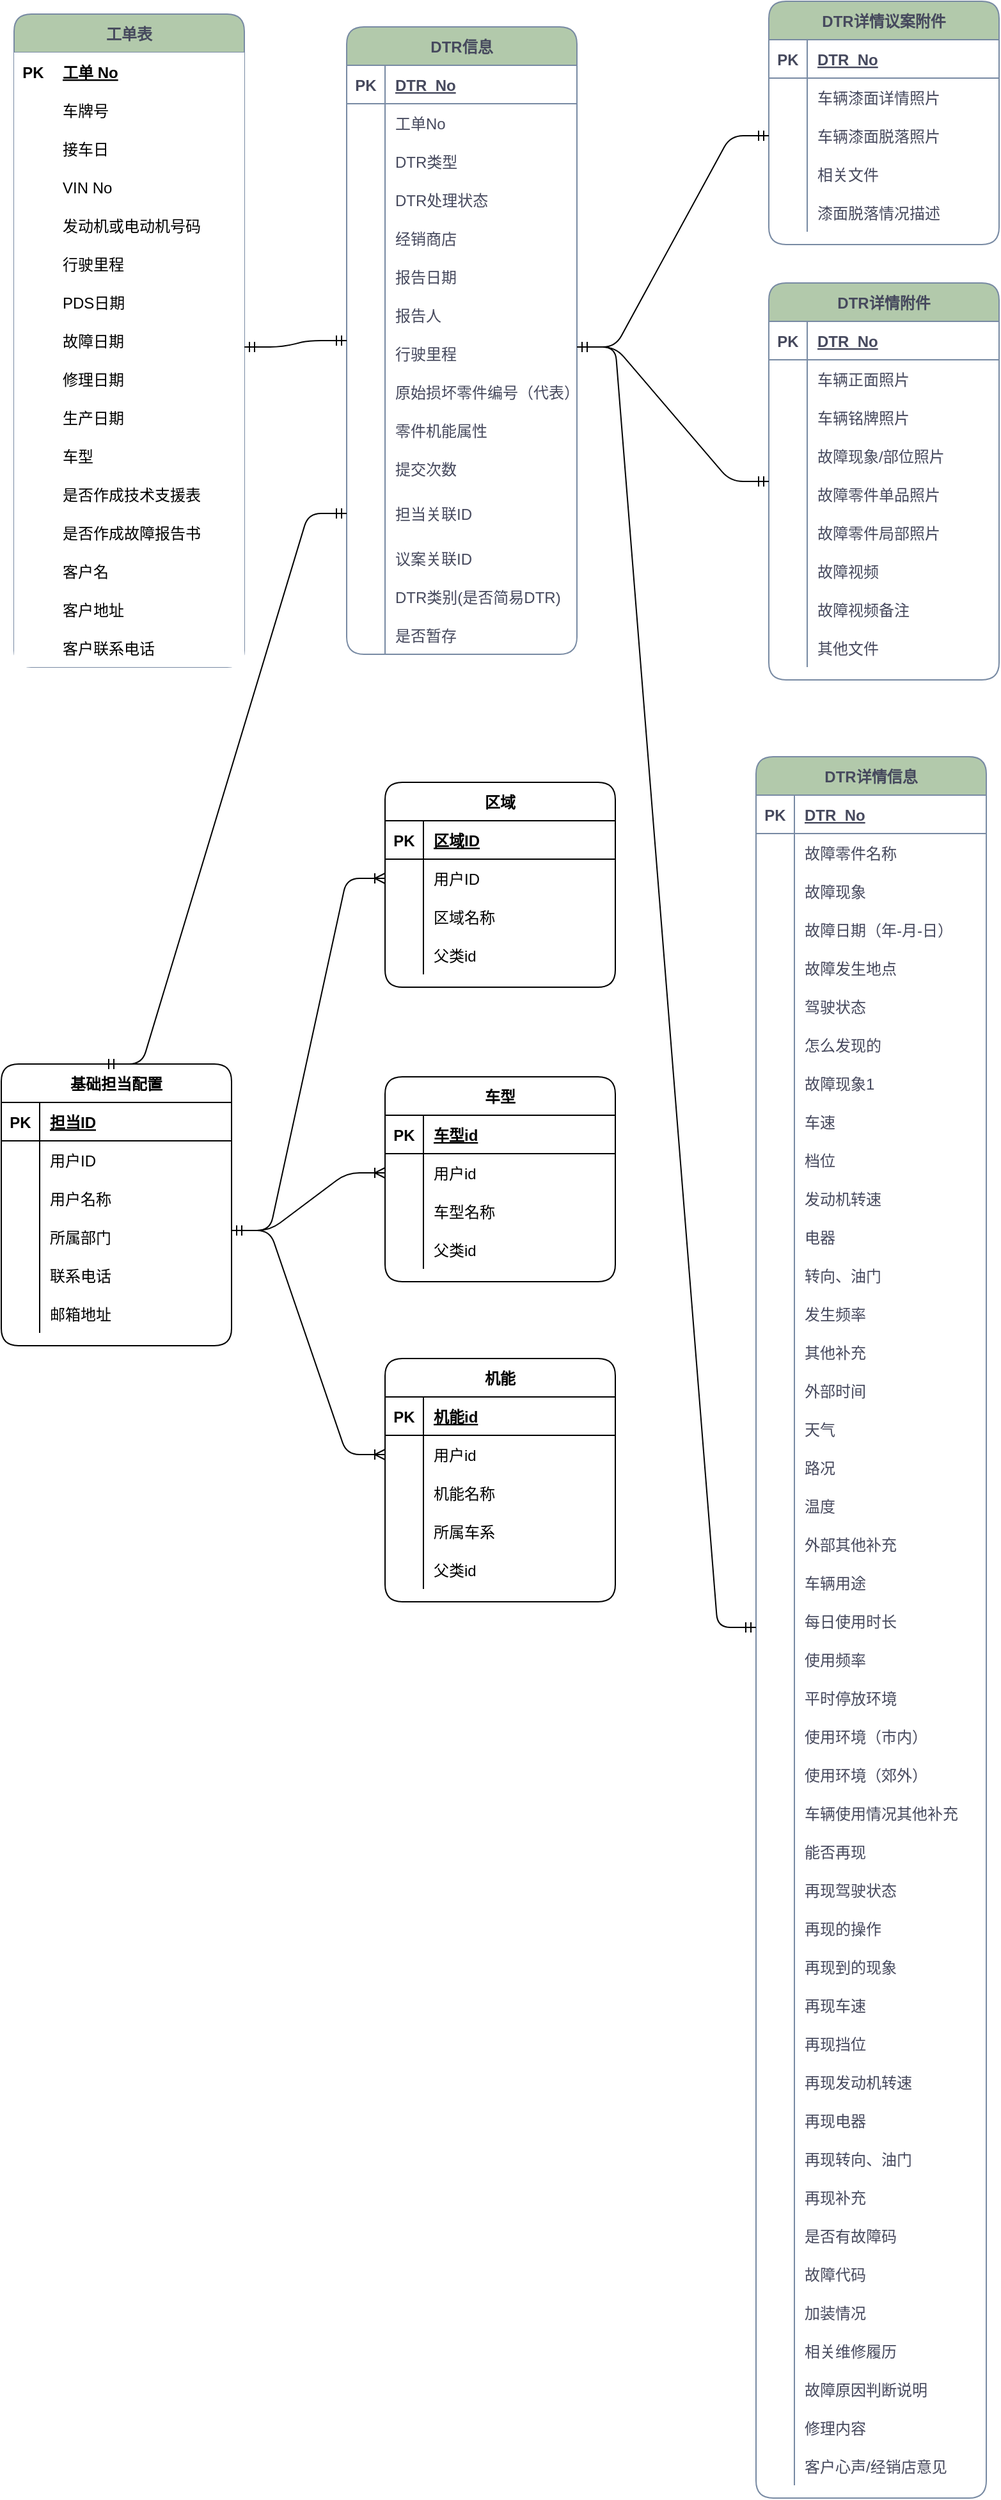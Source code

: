 <mxfile version="16.0.0" type="github">
  <diagram id="LTZaRkjIgqrhDiBjfFHh" name="Page-1">
    <mxGraphModel dx="1038" dy="579" grid="1" gridSize="10" guides="1" tooltips="1" connect="1" arrows="1" fold="1" page="1" pageScale="1" pageWidth="827" pageHeight="1169" math="0" shadow="0">
      <root>
        <mxCell id="0" />
        <mxCell id="1" parent="0" />
        <mxCell id="K7m6DBJdFJsLByfViQcE-1" value="工单表" style="shape=table;startSize=30;container=1;collapsible=1;childLayout=tableLayout;fixedRows=1;rowLines=0;fontStyle=1;align=center;resizeLast=1;fillColor=#B2C9AB;strokeColor=#788AA3;fontColor=#46495D;rounded=1;verticalAlign=middle;" vertex="1" parent="1">
          <mxGeometry x="20" y="30" width="180" height="510" as="geometry" />
        </mxCell>
        <mxCell id="K7m6DBJdFJsLByfViQcE-2" value="" style="shape=partialRectangle;collapsible=0;dropTarget=0;pointerEvents=0;fillColor=#B2C9AB;top=0;left=0;bottom=1;right=0;points=[[0,0.5],[1,0.5]];portConstraint=eastwest;strokeColor=#788AA3;fontColor=#46495D;rounded=1;" vertex="1" parent="K7m6DBJdFJsLByfViQcE-1">
          <mxGeometry y="30" width="180" height="30" as="geometry" />
        </mxCell>
        <mxCell id="K7m6DBJdFJsLByfViQcE-3" value="PK" style="shape=partialRectangle;connectable=0;top=0;left=0;bottom=0;right=0;fontStyle=1;overflow=hidden;rounded=1;" vertex="1" parent="K7m6DBJdFJsLByfViQcE-2">
          <mxGeometry width="30" height="30" as="geometry">
            <mxRectangle width="30" height="30" as="alternateBounds" />
          </mxGeometry>
        </mxCell>
        <mxCell id="K7m6DBJdFJsLByfViQcE-4" value="工单 No" style="shape=partialRectangle;connectable=0;top=0;left=0;bottom=0;right=0;align=left;spacingLeft=6;fontStyle=5;overflow=hidden;rounded=1;" vertex="1" parent="K7m6DBJdFJsLByfViQcE-2">
          <mxGeometry x="30" width="150" height="30" as="geometry">
            <mxRectangle width="150" height="30" as="alternateBounds" />
          </mxGeometry>
        </mxCell>
        <mxCell id="K7m6DBJdFJsLByfViQcE-5" value="" style="shape=partialRectangle;collapsible=0;dropTarget=0;pointerEvents=0;top=0;left=0;bottom=0;right=0;points=[[0,0.5],[1,0.5]];portConstraint=eastwest;rounded=1;" vertex="1" parent="K7m6DBJdFJsLByfViQcE-1">
          <mxGeometry y="60" width="180" height="30" as="geometry" />
        </mxCell>
        <mxCell id="K7m6DBJdFJsLByfViQcE-6" value="" style="shape=partialRectangle;connectable=0;top=0;left=0;bottom=0;right=0;editable=1;overflow=hidden;rounded=1;" vertex="1" parent="K7m6DBJdFJsLByfViQcE-5">
          <mxGeometry width="30" height="30" as="geometry">
            <mxRectangle width="30" height="30" as="alternateBounds" />
          </mxGeometry>
        </mxCell>
        <mxCell id="K7m6DBJdFJsLByfViQcE-7" value="车牌号" style="shape=partialRectangle;connectable=0;top=0;left=0;bottom=0;right=0;align=left;spacingLeft=6;overflow=hidden;rounded=1;" vertex="1" parent="K7m6DBJdFJsLByfViQcE-5">
          <mxGeometry x="30" width="150" height="30" as="geometry">
            <mxRectangle width="150" height="30" as="alternateBounds" />
          </mxGeometry>
        </mxCell>
        <mxCell id="K7m6DBJdFJsLByfViQcE-8" value="" style="shape=partialRectangle;collapsible=0;dropTarget=0;pointerEvents=0;top=0;left=0;bottom=0;right=0;points=[[0,0.5],[1,0.5]];portConstraint=eastwest;rounded=1;" vertex="1" parent="K7m6DBJdFJsLByfViQcE-1">
          <mxGeometry y="90" width="180" height="30" as="geometry" />
        </mxCell>
        <mxCell id="K7m6DBJdFJsLByfViQcE-9" value="" style="shape=partialRectangle;connectable=0;top=0;left=0;bottom=0;right=0;editable=1;overflow=hidden;rounded=1;" vertex="1" parent="K7m6DBJdFJsLByfViQcE-8">
          <mxGeometry width="30" height="30" as="geometry">
            <mxRectangle width="30" height="30" as="alternateBounds" />
          </mxGeometry>
        </mxCell>
        <mxCell id="K7m6DBJdFJsLByfViQcE-10" value="接车日" style="shape=partialRectangle;connectable=0;top=0;left=0;bottom=0;right=0;align=left;spacingLeft=6;overflow=hidden;rounded=1;" vertex="1" parent="K7m6DBJdFJsLByfViQcE-8">
          <mxGeometry x="30" width="150" height="30" as="geometry">
            <mxRectangle width="150" height="30" as="alternateBounds" />
          </mxGeometry>
        </mxCell>
        <mxCell id="K7m6DBJdFJsLByfViQcE-11" value="" style="shape=partialRectangle;collapsible=0;dropTarget=0;pointerEvents=0;top=0;left=0;bottom=0;right=0;points=[[0,0.5],[1,0.5]];portConstraint=eastwest;rounded=1;" vertex="1" parent="K7m6DBJdFJsLByfViQcE-1">
          <mxGeometry y="120" width="180" height="30" as="geometry" />
        </mxCell>
        <mxCell id="K7m6DBJdFJsLByfViQcE-12" value="" style="shape=partialRectangle;connectable=0;top=0;left=0;bottom=0;right=0;editable=1;overflow=hidden;rounded=1;" vertex="1" parent="K7m6DBJdFJsLByfViQcE-11">
          <mxGeometry width="30" height="30" as="geometry">
            <mxRectangle width="30" height="30" as="alternateBounds" />
          </mxGeometry>
        </mxCell>
        <mxCell id="K7m6DBJdFJsLByfViQcE-13" value="VIN No" style="shape=partialRectangle;connectable=0;top=0;left=0;bottom=0;right=0;align=left;spacingLeft=6;overflow=hidden;rounded=1;" vertex="1" parent="K7m6DBJdFJsLByfViQcE-11">
          <mxGeometry x="30" width="150" height="30" as="geometry">
            <mxRectangle width="150" height="30" as="alternateBounds" />
          </mxGeometry>
        </mxCell>
        <mxCell id="K7m6DBJdFJsLByfViQcE-86" style="shape=partialRectangle;collapsible=0;dropTarget=0;pointerEvents=0;top=0;left=0;bottom=0;right=0;points=[[0,0.5],[1,0.5]];portConstraint=eastwest;rounded=1;" vertex="1" parent="K7m6DBJdFJsLByfViQcE-1">
          <mxGeometry y="150" width="180" height="30" as="geometry" />
        </mxCell>
        <mxCell id="K7m6DBJdFJsLByfViQcE-87" style="shape=partialRectangle;connectable=0;top=0;left=0;bottom=0;right=0;editable=1;overflow=hidden;rounded=1;" vertex="1" parent="K7m6DBJdFJsLByfViQcE-86">
          <mxGeometry width="30" height="30" as="geometry">
            <mxRectangle width="30" height="30" as="alternateBounds" />
          </mxGeometry>
        </mxCell>
        <mxCell id="K7m6DBJdFJsLByfViQcE-88" value="发动机或电动机号码" style="shape=partialRectangle;connectable=0;top=0;left=0;bottom=0;right=0;align=left;spacingLeft=6;overflow=hidden;rounded=1;" vertex="1" parent="K7m6DBJdFJsLByfViQcE-86">
          <mxGeometry x="30" width="150" height="30" as="geometry">
            <mxRectangle width="150" height="30" as="alternateBounds" />
          </mxGeometry>
        </mxCell>
        <mxCell id="K7m6DBJdFJsLByfViQcE-89" style="shape=partialRectangle;collapsible=0;dropTarget=0;pointerEvents=0;top=0;left=0;bottom=0;right=0;points=[[0,0.5],[1,0.5]];portConstraint=eastwest;rounded=1;" vertex="1" parent="K7m6DBJdFJsLByfViQcE-1">
          <mxGeometry y="180" width="180" height="30" as="geometry" />
        </mxCell>
        <mxCell id="K7m6DBJdFJsLByfViQcE-90" style="shape=partialRectangle;connectable=0;top=0;left=0;bottom=0;right=0;editable=1;overflow=hidden;rounded=1;" vertex="1" parent="K7m6DBJdFJsLByfViQcE-89">
          <mxGeometry width="30" height="30" as="geometry">
            <mxRectangle width="30" height="30" as="alternateBounds" />
          </mxGeometry>
        </mxCell>
        <mxCell id="K7m6DBJdFJsLByfViQcE-91" value="行驶里程" style="shape=partialRectangle;connectable=0;top=0;left=0;bottom=0;right=0;align=left;spacingLeft=6;overflow=hidden;rounded=1;" vertex="1" parent="K7m6DBJdFJsLByfViQcE-89">
          <mxGeometry x="30" width="150" height="30" as="geometry">
            <mxRectangle width="150" height="30" as="alternateBounds" />
          </mxGeometry>
        </mxCell>
        <mxCell id="K7m6DBJdFJsLByfViQcE-92" style="shape=partialRectangle;collapsible=0;dropTarget=0;pointerEvents=0;top=0;left=0;bottom=0;right=0;points=[[0,0.5],[1,0.5]];portConstraint=eastwest;rounded=1;" vertex="1" parent="K7m6DBJdFJsLByfViQcE-1">
          <mxGeometry y="210" width="180" height="30" as="geometry" />
        </mxCell>
        <mxCell id="K7m6DBJdFJsLByfViQcE-93" style="shape=partialRectangle;connectable=0;top=0;left=0;bottom=0;right=0;editable=1;overflow=hidden;rounded=1;" vertex="1" parent="K7m6DBJdFJsLByfViQcE-92">
          <mxGeometry width="30" height="30" as="geometry">
            <mxRectangle width="30" height="30" as="alternateBounds" />
          </mxGeometry>
        </mxCell>
        <mxCell id="K7m6DBJdFJsLByfViQcE-94" value="PDS日期" style="shape=partialRectangle;connectable=0;top=0;left=0;bottom=0;right=0;align=left;spacingLeft=6;overflow=hidden;rounded=1;" vertex="1" parent="K7m6DBJdFJsLByfViQcE-92">
          <mxGeometry x="30" width="150" height="30" as="geometry">
            <mxRectangle width="150" height="30" as="alternateBounds" />
          </mxGeometry>
        </mxCell>
        <mxCell id="K7m6DBJdFJsLByfViQcE-95" style="shape=partialRectangle;collapsible=0;dropTarget=0;pointerEvents=0;top=0;left=0;bottom=0;right=0;points=[[0,0.5],[1,0.5]];portConstraint=eastwest;rounded=1;" vertex="1" parent="K7m6DBJdFJsLByfViQcE-1">
          <mxGeometry y="240" width="180" height="30" as="geometry" />
        </mxCell>
        <mxCell id="K7m6DBJdFJsLByfViQcE-96" style="shape=partialRectangle;connectable=0;top=0;left=0;bottom=0;right=0;editable=1;overflow=hidden;rounded=1;" vertex="1" parent="K7m6DBJdFJsLByfViQcE-95">
          <mxGeometry width="30" height="30" as="geometry">
            <mxRectangle width="30" height="30" as="alternateBounds" />
          </mxGeometry>
        </mxCell>
        <mxCell id="K7m6DBJdFJsLByfViQcE-97" value="故障日期" style="shape=partialRectangle;connectable=0;top=0;left=0;bottom=0;right=0;align=left;spacingLeft=6;overflow=hidden;rounded=1;" vertex="1" parent="K7m6DBJdFJsLByfViQcE-95">
          <mxGeometry x="30" width="150" height="30" as="geometry">
            <mxRectangle width="150" height="30" as="alternateBounds" />
          </mxGeometry>
        </mxCell>
        <mxCell id="K7m6DBJdFJsLByfViQcE-98" style="shape=partialRectangle;collapsible=0;dropTarget=0;pointerEvents=0;top=0;left=0;bottom=0;right=0;points=[[0,0.5],[1,0.5]];portConstraint=eastwest;rounded=1;" vertex="1" parent="K7m6DBJdFJsLByfViQcE-1">
          <mxGeometry y="270" width="180" height="30" as="geometry" />
        </mxCell>
        <mxCell id="K7m6DBJdFJsLByfViQcE-99" style="shape=partialRectangle;connectable=0;top=0;left=0;bottom=0;right=0;editable=1;overflow=hidden;rounded=1;" vertex="1" parent="K7m6DBJdFJsLByfViQcE-98">
          <mxGeometry width="30" height="30" as="geometry">
            <mxRectangle width="30" height="30" as="alternateBounds" />
          </mxGeometry>
        </mxCell>
        <mxCell id="K7m6DBJdFJsLByfViQcE-100" value="修理日期" style="shape=partialRectangle;connectable=0;top=0;left=0;bottom=0;right=0;align=left;spacingLeft=6;overflow=hidden;rounded=1;" vertex="1" parent="K7m6DBJdFJsLByfViQcE-98">
          <mxGeometry x="30" width="150" height="30" as="geometry">
            <mxRectangle width="150" height="30" as="alternateBounds" />
          </mxGeometry>
        </mxCell>
        <mxCell id="K7m6DBJdFJsLByfViQcE-101" style="shape=partialRectangle;collapsible=0;dropTarget=0;pointerEvents=0;top=0;left=0;bottom=0;right=0;points=[[0,0.5],[1,0.5]];portConstraint=eastwest;rounded=1;" vertex="1" parent="K7m6DBJdFJsLByfViQcE-1">
          <mxGeometry y="300" width="180" height="30" as="geometry" />
        </mxCell>
        <mxCell id="K7m6DBJdFJsLByfViQcE-102" style="shape=partialRectangle;connectable=0;top=0;left=0;bottom=0;right=0;editable=1;overflow=hidden;rounded=1;" vertex="1" parent="K7m6DBJdFJsLByfViQcE-101">
          <mxGeometry width="30" height="30" as="geometry">
            <mxRectangle width="30" height="30" as="alternateBounds" />
          </mxGeometry>
        </mxCell>
        <mxCell id="K7m6DBJdFJsLByfViQcE-103" value="生产日期" style="shape=partialRectangle;connectable=0;top=0;left=0;bottom=0;right=0;align=left;spacingLeft=6;overflow=hidden;rounded=1;" vertex="1" parent="K7m6DBJdFJsLByfViQcE-101">
          <mxGeometry x="30" width="150" height="30" as="geometry">
            <mxRectangle width="150" height="30" as="alternateBounds" />
          </mxGeometry>
        </mxCell>
        <mxCell id="K7m6DBJdFJsLByfViQcE-104" style="shape=partialRectangle;collapsible=0;dropTarget=0;pointerEvents=0;top=0;left=0;bottom=0;right=0;points=[[0,0.5],[1,0.5]];portConstraint=eastwest;rounded=1;" vertex="1" parent="K7m6DBJdFJsLByfViQcE-1">
          <mxGeometry y="330" width="180" height="30" as="geometry" />
        </mxCell>
        <mxCell id="K7m6DBJdFJsLByfViQcE-105" style="shape=partialRectangle;connectable=0;top=0;left=0;bottom=0;right=0;editable=1;overflow=hidden;rounded=1;" vertex="1" parent="K7m6DBJdFJsLByfViQcE-104">
          <mxGeometry width="30" height="30" as="geometry">
            <mxRectangle width="30" height="30" as="alternateBounds" />
          </mxGeometry>
        </mxCell>
        <mxCell id="K7m6DBJdFJsLByfViQcE-106" value="车型" style="shape=partialRectangle;connectable=0;top=0;left=0;bottom=0;right=0;align=left;spacingLeft=6;overflow=hidden;rounded=1;" vertex="1" parent="K7m6DBJdFJsLByfViQcE-104">
          <mxGeometry x="30" width="150" height="30" as="geometry">
            <mxRectangle width="150" height="30" as="alternateBounds" />
          </mxGeometry>
        </mxCell>
        <mxCell id="K7m6DBJdFJsLByfViQcE-107" style="shape=partialRectangle;collapsible=0;dropTarget=0;pointerEvents=0;top=0;left=0;bottom=0;right=0;points=[[0,0.5],[1,0.5]];portConstraint=eastwest;rounded=1;" vertex="1" parent="K7m6DBJdFJsLByfViQcE-1">
          <mxGeometry y="360" width="180" height="30" as="geometry" />
        </mxCell>
        <mxCell id="K7m6DBJdFJsLByfViQcE-108" style="shape=partialRectangle;connectable=0;top=0;left=0;bottom=0;right=0;editable=1;overflow=hidden;rounded=1;" vertex="1" parent="K7m6DBJdFJsLByfViQcE-107">
          <mxGeometry width="30" height="30" as="geometry">
            <mxRectangle width="30" height="30" as="alternateBounds" />
          </mxGeometry>
        </mxCell>
        <mxCell id="K7m6DBJdFJsLByfViQcE-109" value="是否作成技术支援表" style="shape=partialRectangle;connectable=0;top=0;left=0;bottom=0;right=0;align=left;spacingLeft=6;overflow=hidden;rounded=1;" vertex="1" parent="K7m6DBJdFJsLByfViQcE-107">
          <mxGeometry x="30" width="150" height="30" as="geometry">
            <mxRectangle width="150" height="30" as="alternateBounds" />
          </mxGeometry>
        </mxCell>
        <mxCell id="K7m6DBJdFJsLByfViQcE-122" style="shape=partialRectangle;collapsible=0;dropTarget=0;pointerEvents=0;top=0;left=0;bottom=0;right=0;points=[[0,0.5],[1,0.5]];portConstraint=eastwest;rounded=1;" vertex="1" parent="K7m6DBJdFJsLByfViQcE-1">
          <mxGeometry y="390" width="180" height="30" as="geometry" />
        </mxCell>
        <mxCell id="K7m6DBJdFJsLByfViQcE-123" style="shape=partialRectangle;connectable=0;top=0;left=0;bottom=0;right=0;editable=1;overflow=hidden;rounded=1;" vertex="1" parent="K7m6DBJdFJsLByfViQcE-122">
          <mxGeometry width="30" height="30" as="geometry">
            <mxRectangle width="30" height="30" as="alternateBounds" />
          </mxGeometry>
        </mxCell>
        <mxCell id="K7m6DBJdFJsLByfViQcE-124" value="是否作成故障报告书" style="shape=partialRectangle;connectable=0;top=0;left=0;bottom=0;right=0;align=left;spacingLeft=6;overflow=hidden;rounded=1;" vertex="1" parent="K7m6DBJdFJsLByfViQcE-122">
          <mxGeometry x="30" width="150" height="30" as="geometry">
            <mxRectangle width="150" height="30" as="alternateBounds" />
          </mxGeometry>
        </mxCell>
        <mxCell id="K7m6DBJdFJsLByfViQcE-119" style="shape=partialRectangle;collapsible=0;dropTarget=0;pointerEvents=0;top=0;left=0;bottom=0;right=0;points=[[0,0.5],[1,0.5]];portConstraint=eastwest;rounded=1;" vertex="1" parent="K7m6DBJdFJsLByfViQcE-1">
          <mxGeometry y="420" width="180" height="30" as="geometry" />
        </mxCell>
        <mxCell id="K7m6DBJdFJsLByfViQcE-120" style="shape=partialRectangle;connectable=0;top=0;left=0;bottom=0;right=0;editable=1;overflow=hidden;rounded=1;" vertex="1" parent="K7m6DBJdFJsLByfViQcE-119">
          <mxGeometry width="30" height="30" as="geometry">
            <mxRectangle width="30" height="30" as="alternateBounds" />
          </mxGeometry>
        </mxCell>
        <mxCell id="K7m6DBJdFJsLByfViQcE-121" value="客户名" style="shape=partialRectangle;connectable=0;top=0;left=0;bottom=0;right=0;align=left;spacingLeft=6;overflow=hidden;rounded=1;" vertex="1" parent="K7m6DBJdFJsLByfViQcE-119">
          <mxGeometry x="30" width="150" height="30" as="geometry">
            <mxRectangle width="150" height="30" as="alternateBounds" />
          </mxGeometry>
        </mxCell>
        <mxCell id="K7m6DBJdFJsLByfViQcE-116" style="shape=partialRectangle;collapsible=0;dropTarget=0;pointerEvents=0;top=0;left=0;bottom=0;right=0;points=[[0,0.5],[1,0.5]];portConstraint=eastwest;rounded=1;" vertex="1" parent="K7m6DBJdFJsLByfViQcE-1">
          <mxGeometry y="450" width="180" height="30" as="geometry" />
        </mxCell>
        <mxCell id="K7m6DBJdFJsLByfViQcE-117" style="shape=partialRectangle;connectable=0;top=0;left=0;bottom=0;right=0;editable=1;overflow=hidden;rounded=1;" vertex="1" parent="K7m6DBJdFJsLByfViQcE-116">
          <mxGeometry width="30" height="30" as="geometry">
            <mxRectangle width="30" height="30" as="alternateBounds" />
          </mxGeometry>
        </mxCell>
        <mxCell id="K7m6DBJdFJsLByfViQcE-118" value="客户地址" style="shape=partialRectangle;connectable=0;top=0;left=0;bottom=0;right=0;align=left;spacingLeft=6;overflow=hidden;rounded=1;" vertex="1" parent="K7m6DBJdFJsLByfViQcE-116">
          <mxGeometry x="30" width="150" height="30" as="geometry">
            <mxRectangle width="150" height="30" as="alternateBounds" />
          </mxGeometry>
        </mxCell>
        <mxCell id="K7m6DBJdFJsLByfViQcE-113" style="shape=partialRectangle;collapsible=0;dropTarget=0;pointerEvents=0;top=0;left=0;bottom=0;right=0;points=[[0,0.5],[1,0.5]];portConstraint=eastwest;rounded=1;" vertex="1" parent="K7m6DBJdFJsLByfViQcE-1">
          <mxGeometry y="480" width="180" height="30" as="geometry" />
        </mxCell>
        <mxCell id="K7m6DBJdFJsLByfViQcE-114" style="shape=partialRectangle;connectable=0;top=0;left=0;bottom=0;right=0;editable=1;overflow=hidden;rounded=1;" vertex="1" parent="K7m6DBJdFJsLByfViQcE-113">
          <mxGeometry width="30" height="30" as="geometry">
            <mxRectangle width="30" height="30" as="alternateBounds" />
          </mxGeometry>
        </mxCell>
        <mxCell id="K7m6DBJdFJsLByfViQcE-115" value="客户联系电话" style="shape=partialRectangle;connectable=0;top=0;left=0;bottom=0;right=0;align=left;spacingLeft=6;overflow=hidden;rounded=1;" vertex="1" parent="K7m6DBJdFJsLByfViQcE-113">
          <mxGeometry x="30" width="150" height="30" as="geometry">
            <mxRectangle width="150" height="30" as="alternateBounds" />
          </mxGeometry>
        </mxCell>
        <mxCell id="K7m6DBJdFJsLByfViQcE-14" value="DTR信息" style="shape=table;startSize=30;container=1;collapsible=1;childLayout=tableLayout;fixedRows=1;rowLines=0;fontStyle=1;align=center;resizeLast=1;fillColor=#B2C9AB;strokeColor=#788AA3;fontColor=#46495D;rounded=1;" vertex="1" parent="1">
          <mxGeometry x="280" y="40" width="180" height="490" as="geometry" />
        </mxCell>
        <mxCell id="K7m6DBJdFJsLByfViQcE-15" value="" style="shape=partialRectangle;collapsible=0;dropTarget=0;pointerEvents=0;fillColor=none;top=0;left=0;bottom=1;right=0;points=[[0,0.5],[1,0.5]];portConstraint=eastwest;strokeColor=#788AA3;fontColor=#46495D;rounded=1;" vertex="1" parent="K7m6DBJdFJsLByfViQcE-14">
          <mxGeometry y="30" width="180" height="30" as="geometry" />
        </mxCell>
        <mxCell id="K7m6DBJdFJsLByfViQcE-16" value="PK" style="shape=partialRectangle;connectable=0;fillColor=none;top=0;left=0;bottom=0;right=0;fontStyle=1;overflow=hidden;strokeColor=#788AA3;fontColor=#46495D;rounded=1;" vertex="1" parent="K7m6DBJdFJsLByfViQcE-15">
          <mxGeometry width="30" height="30" as="geometry">
            <mxRectangle width="30" height="30" as="alternateBounds" />
          </mxGeometry>
        </mxCell>
        <mxCell id="K7m6DBJdFJsLByfViQcE-17" value="DTR_No" style="shape=partialRectangle;connectable=0;fillColor=none;top=0;left=0;bottom=0;right=0;align=left;spacingLeft=6;fontStyle=5;overflow=hidden;strokeColor=#788AA3;fontColor=#46495D;rounded=1;" vertex="1" parent="K7m6DBJdFJsLByfViQcE-15">
          <mxGeometry x="30" width="150" height="30" as="geometry">
            <mxRectangle width="150" height="30" as="alternateBounds" />
          </mxGeometry>
        </mxCell>
        <mxCell id="K7m6DBJdFJsLByfViQcE-18" value="" style="shape=partialRectangle;collapsible=0;dropTarget=0;pointerEvents=0;fillColor=none;top=0;left=0;bottom=0;right=0;points=[[0,0.5],[1,0.5]];portConstraint=eastwest;strokeColor=#788AA3;fontColor=#46495D;rounded=1;" vertex="1" parent="K7m6DBJdFJsLByfViQcE-14">
          <mxGeometry y="60" width="180" height="30" as="geometry" />
        </mxCell>
        <mxCell id="K7m6DBJdFJsLByfViQcE-19" value="" style="shape=partialRectangle;connectable=0;fillColor=none;top=0;left=0;bottom=0;right=0;editable=1;overflow=hidden;strokeColor=#788AA3;fontColor=#46495D;rounded=1;" vertex="1" parent="K7m6DBJdFJsLByfViQcE-18">
          <mxGeometry width="30" height="30" as="geometry">
            <mxRectangle width="30" height="30" as="alternateBounds" />
          </mxGeometry>
        </mxCell>
        <mxCell id="K7m6DBJdFJsLByfViQcE-20" value="工单No" style="shape=partialRectangle;connectable=0;fillColor=none;top=0;left=0;bottom=0;right=0;align=left;spacingLeft=6;overflow=hidden;strokeColor=#788AA3;fontColor=#46495D;rounded=1;" vertex="1" parent="K7m6DBJdFJsLByfViQcE-18">
          <mxGeometry x="30" width="150" height="30" as="geometry">
            <mxRectangle width="150" height="30" as="alternateBounds" />
          </mxGeometry>
        </mxCell>
        <mxCell id="K7m6DBJdFJsLByfViQcE-21" value="" style="shape=partialRectangle;collapsible=0;dropTarget=0;pointerEvents=0;fillColor=none;top=0;left=0;bottom=0;right=0;points=[[0,0.5],[1,0.5]];portConstraint=eastwest;strokeColor=#788AA3;fontColor=#46495D;rounded=1;" vertex="1" parent="K7m6DBJdFJsLByfViQcE-14">
          <mxGeometry y="90" width="180" height="30" as="geometry" />
        </mxCell>
        <mxCell id="K7m6DBJdFJsLByfViQcE-22" value="" style="shape=partialRectangle;connectable=0;fillColor=none;top=0;left=0;bottom=0;right=0;editable=1;overflow=hidden;strokeColor=#788AA3;fontColor=#46495D;rounded=1;" vertex="1" parent="K7m6DBJdFJsLByfViQcE-21">
          <mxGeometry width="30" height="30" as="geometry">
            <mxRectangle width="30" height="30" as="alternateBounds" />
          </mxGeometry>
        </mxCell>
        <mxCell id="K7m6DBJdFJsLByfViQcE-23" value="DTR类型" style="shape=partialRectangle;connectable=0;fillColor=none;top=0;left=0;bottom=0;right=0;align=left;spacingLeft=6;overflow=hidden;strokeColor=#788AA3;fontColor=#46495D;rounded=1;" vertex="1" parent="K7m6DBJdFJsLByfViQcE-21">
          <mxGeometry x="30" width="150" height="30" as="geometry">
            <mxRectangle width="150" height="30" as="alternateBounds" />
          </mxGeometry>
        </mxCell>
        <mxCell id="K7m6DBJdFJsLByfViQcE-24" value="" style="shape=partialRectangle;collapsible=0;dropTarget=0;pointerEvents=0;fillColor=none;top=0;left=0;bottom=0;right=0;points=[[0,0.5],[1,0.5]];portConstraint=eastwest;strokeColor=#788AA3;fontColor=#46495D;rounded=1;" vertex="1" parent="K7m6DBJdFJsLByfViQcE-14">
          <mxGeometry y="120" width="180" height="30" as="geometry" />
        </mxCell>
        <mxCell id="K7m6DBJdFJsLByfViQcE-25" value="" style="shape=partialRectangle;connectable=0;fillColor=none;top=0;left=0;bottom=0;right=0;editable=1;overflow=hidden;strokeColor=#788AA3;fontColor=#46495D;rounded=1;" vertex="1" parent="K7m6DBJdFJsLByfViQcE-24">
          <mxGeometry width="30" height="30" as="geometry">
            <mxRectangle width="30" height="30" as="alternateBounds" />
          </mxGeometry>
        </mxCell>
        <mxCell id="K7m6DBJdFJsLByfViQcE-26" value="DTR处理状态" style="shape=partialRectangle;connectable=0;fillColor=none;top=0;left=0;bottom=0;right=0;align=left;spacingLeft=6;overflow=hidden;strokeColor=#788AA3;fontColor=#46495D;rounded=1;" vertex="1" parent="K7m6DBJdFJsLByfViQcE-24">
          <mxGeometry x="30" width="150" height="30" as="geometry">
            <mxRectangle width="150" height="30" as="alternateBounds" />
          </mxGeometry>
        </mxCell>
        <mxCell id="K7m6DBJdFJsLByfViQcE-146" style="shape=partialRectangle;collapsible=0;dropTarget=0;pointerEvents=0;fillColor=none;top=0;left=0;bottom=0;right=0;points=[[0,0.5],[1,0.5]];portConstraint=eastwest;strokeColor=#788AA3;fontColor=#46495D;rounded=1;" vertex="1" parent="K7m6DBJdFJsLByfViQcE-14">
          <mxGeometry y="150" width="180" height="30" as="geometry" />
        </mxCell>
        <mxCell id="K7m6DBJdFJsLByfViQcE-147" style="shape=partialRectangle;connectable=0;fillColor=none;top=0;left=0;bottom=0;right=0;editable=1;overflow=hidden;strokeColor=#788AA3;fontColor=#46495D;rounded=1;" vertex="1" parent="K7m6DBJdFJsLByfViQcE-146">
          <mxGeometry width="30" height="30" as="geometry">
            <mxRectangle width="30" height="30" as="alternateBounds" />
          </mxGeometry>
        </mxCell>
        <mxCell id="K7m6DBJdFJsLByfViQcE-148" value="经销商店" style="shape=partialRectangle;connectable=0;fillColor=none;top=0;left=0;bottom=0;right=0;align=left;spacingLeft=6;overflow=hidden;strokeColor=#788AA3;fontColor=#46495D;rounded=1;" vertex="1" parent="K7m6DBJdFJsLByfViQcE-146">
          <mxGeometry x="30" width="150" height="30" as="geometry">
            <mxRectangle width="150" height="30" as="alternateBounds" />
          </mxGeometry>
        </mxCell>
        <mxCell id="K7m6DBJdFJsLByfViQcE-143" style="shape=partialRectangle;collapsible=0;dropTarget=0;pointerEvents=0;fillColor=none;top=0;left=0;bottom=0;right=0;points=[[0,0.5],[1,0.5]];portConstraint=eastwest;strokeColor=#788AA3;fontColor=#46495D;rounded=1;" vertex="1" parent="K7m6DBJdFJsLByfViQcE-14">
          <mxGeometry y="180" width="180" height="30" as="geometry" />
        </mxCell>
        <mxCell id="K7m6DBJdFJsLByfViQcE-144" style="shape=partialRectangle;connectable=0;fillColor=none;top=0;left=0;bottom=0;right=0;editable=1;overflow=hidden;strokeColor=#788AA3;fontColor=#46495D;rounded=1;" vertex="1" parent="K7m6DBJdFJsLByfViQcE-143">
          <mxGeometry width="30" height="30" as="geometry">
            <mxRectangle width="30" height="30" as="alternateBounds" />
          </mxGeometry>
        </mxCell>
        <mxCell id="K7m6DBJdFJsLByfViQcE-145" value="报告日期" style="shape=partialRectangle;connectable=0;fillColor=none;top=0;left=0;bottom=0;right=0;align=left;spacingLeft=6;overflow=hidden;strokeColor=#788AA3;fontColor=#46495D;rounded=1;" vertex="1" parent="K7m6DBJdFJsLByfViQcE-143">
          <mxGeometry x="30" width="150" height="30" as="geometry">
            <mxRectangle width="150" height="30" as="alternateBounds" />
          </mxGeometry>
        </mxCell>
        <mxCell id="K7m6DBJdFJsLByfViQcE-140" style="shape=partialRectangle;collapsible=0;dropTarget=0;pointerEvents=0;fillColor=none;top=0;left=0;bottom=0;right=0;points=[[0,0.5],[1,0.5]];portConstraint=eastwest;strokeColor=#788AA3;fontColor=#46495D;rounded=1;" vertex="1" parent="K7m6DBJdFJsLByfViQcE-14">
          <mxGeometry y="210" width="180" height="30" as="geometry" />
        </mxCell>
        <mxCell id="K7m6DBJdFJsLByfViQcE-141" style="shape=partialRectangle;connectable=0;fillColor=none;top=0;left=0;bottom=0;right=0;editable=1;overflow=hidden;strokeColor=#788AA3;fontColor=#46495D;rounded=1;" vertex="1" parent="K7m6DBJdFJsLByfViQcE-140">
          <mxGeometry width="30" height="30" as="geometry">
            <mxRectangle width="30" height="30" as="alternateBounds" />
          </mxGeometry>
        </mxCell>
        <mxCell id="K7m6DBJdFJsLByfViQcE-142" value="报告人" style="shape=partialRectangle;connectable=0;fillColor=none;top=0;left=0;bottom=0;right=0;align=left;spacingLeft=6;overflow=hidden;strokeColor=#788AA3;fontColor=#46495D;rounded=1;" vertex="1" parent="K7m6DBJdFJsLByfViQcE-140">
          <mxGeometry x="30" width="150" height="30" as="geometry">
            <mxRectangle width="150" height="30" as="alternateBounds" />
          </mxGeometry>
        </mxCell>
        <mxCell id="K7m6DBJdFJsLByfViQcE-137" style="shape=partialRectangle;collapsible=0;dropTarget=0;pointerEvents=0;fillColor=none;top=0;left=0;bottom=0;right=0;points=[[0,0.5],[1,0.5]];portConstraint=eastwest;strokeColor=#788AA3;fontColor=#46495D;rounded=1;" vertex="1" parent="K7m6DBJdFJsLByfViQcE-14">
          <mxGeometry y="240" width="180" height="30" as="geometry" />
        </mxCell>
        <mxCell id="K7m6DBJdFJsLByfViQcE-138" style="shape=partialRectangle;connectable=0;fillColor=none;top=0;left=0;bottom=0;right=0;editable=1;overflow=hidden;strokeColor=#788AA3;fontColor=#46495D;rounded=1;" vertex="1" parent="K7m6DBJdFJsLByfViQcE-137">
          <mxGeometry width="30" height="30" as="geometry">
            <mxRectangle width="30" height="30" as="alternateBounds" />
          </mxGeometry>
        </mxCell>
        <mxCell id="K7m6DBJdFJsLByfViQcE-139" value="行驶里程" style="shape=partialRectangle;connectable=0;fillColor=none;top=0;left=0;bottom=0;right=0;align=left;spacingLeft=6;overflow=hidden;strokeColor=#788AA3;fontColor=#46495D;rounded=1;" vertex="1" parent="K7m6DBJdFJsLByfViQcE-137">
          <mxGeometry x="30" width="150" height="30" as="geometry">
            <mxRectangle width="150" height="30" as="alternateBounds" />
          </mxGeometry>
        </mxCell>
        <mxCell id="K7m6DBJdFJsLByfViQcE-134" style="shape=partialRectangle;collapsible=0;dropTarget=0;pointerEvents=0;fillColor=none;top=0;left=0;bottom=0;right=0;points=[[0,0.5],[1,0.5]];portConstraint=eastwest;strokeColor=#788AA3;fontColor=#46495D;rounded=1;" vertex="1" parent="K7m6DBJdFJsLByfViQcE-14">
          <mxGeometry y="270" width="180" height="30" as="geometry" />
        </mxCell>
        <mxCell id="K7m6DBJdFJsLByfViQcE-135" style="shape=partialRectangle;connectable=0;fillColor=none;top=0;left=0;bottom=0;right=0;editable=1;overflow=hidden;strokeColor=#788AA3;fontColor=#46495D;rounded=1;" vertex="1" parent="K7m6DBJdFJsLByfViQcE-134">
          <mxGeometry width="30" height="30" as="geometry">
            <mxRectangle width="30" height="30" as="alternateBounds" />
          </mxGeometry>
        </mxCell>
        <mxCell id="K7m6DBJdFJsLByfViQcE-136" value="原始损坏零件编号（代表）" style="shape=partialRectangle;connectable=0;fillColor=none;top=0;left=0;bottom=0;right=0;align=left;spacingLeft=6;overflow=hidden;strokeColor=#788AA3;fontColor=#46495D;rounded=1;" vertex="1" parent="K7m6DBJdFJsLByfViQcE-134">
          <mxGeometry x="30" width="150" height="30" as="geometry">
            <mxRectangle width="150" height="30" as="alternateBounds" />
          </mxGeometry>
        </mxCell>
        <mxCell id="K7m6DBJdFJsLByfViQcE-131" style="shape=partialRectangle;collapsible=0;dropTarget=0;pointerEvents=0;fillColor=none;top=0;left=0;bottom=0;right=0;points=[[0,0.5],[1,0.5]];portConstraint=eastwest;strokeColor=#788AA3;fontColor=#46495D;rounded=1;" vertex="1" parent="K7m6DBJdFJsLByfViQcE-14">
          <mxGeometry y="300" width="180" height="30" as="geometry" />
        </mxCell>
        <mxCell id="K7m6DBJdFJsLByfViQcE-132" style="shape=partialRectangle;connectable=0;fillColor=none;top=0;left=0;bottom=0;right=0;editable=1;overflow=hidden;strokeColor=#788AA3;fontColor=#46495D;rounded=1;" vertex="1" parent="K7m6DBJdFJsLByfViQcE-131">
          <mxGeometry width="30" height="30" as="geometry">
            <mxRectangle width="30" height="30" as="alternateBounds" />
          </mxGeometry>
        </mxCell>
        <mxCell id="K7m6DBJdFJsLByfViQcE-133" value="零件机能属性" style="shape=partialRectangle;connectable=0;fillColor=none;top=0;left=0;bottom=0;right=0;align=left;spacingLeft=6;overflow=hidden;strokeColor=#788AA3;fontColor=#46495D;rounded=1;" vertex="1" parent="K7m6DBJdFJsLByfViQcE-131">
          <mxGeometry x="30" width="150" height="30" as="geometry">
            <mxRectangle width="150" height="30" as="alternateBounds" />
          </mxGeometry>
        </mxCell>
        <mxCell id="K7m6DBJdFJsLByfViQcE-128" style="shape=partialRectangle;collapsible=0;dropTarget=0;pointerEvents=0;fillColor=none;top=0;left=0;bottom=0;right=0;points=[[0,0.5],[1,0.5]];portConstraint=eastwest;strokeColor=#788AA3;fontColor=#46495D;rounded=1;" vertex="1" parent="K7m6DBJdFJsLByfViQcE-14">
          <mxGeometry y="330" width="180" height="30" as="geometry" />
        </mxCell>
        <mxCell id="K7m6DBJdFJsLByfViQcE-129" style="shape=partialRectangle;connectable=0;fillColor=none;top=0;left=0;bottom=0;right=0;editable=1;overflow=hidden;strokeColor=#788AA3;fontColor=#46495D;rounded=1;" vertex="1" parent="K7m6DBJdFJsLByfViQcE-128">
          <mxGeometry width="30" height="30" as="geometry">
            <mxRectangle width="30" height="30" as="alternateBounds" />
          </mxGeometry>
        </mxCell>
        <mxCell id="K7m6DBJdFJsLByfViQcE-130" value="提交次数" style="shape=partialRectangle;connectable=0;fillColor=none;top=0;left=0;bottom=0;right=0;align=left;spacingLeft=6;overflow=hidden;strokeColor=#788AA3;fontColor=#46495D;rounded=1;" vertex="1" parent="K7m6DBJdFJsLByfViQcE-128">
          <mxGeometry x="30" width="150" height="30" as="geometry">
            <mxRectangle width="150" height="30" as="alternateBounds" />
          </mxGeometry>
        </mxCell>
        <mxCell id="K7m6DBJdFJsLByfViQcE-125" style="shape=partialRectangle;collapsible=0;dropTarget=0;pointerEvents=0;fillColor=none;top=0;left=0;bottom=0;right=0;points=[[0,0.5],[1,0.5]];portConstraint=eastwest;strokeColor=#788AA3;fontColor=#46495D;rounded=1;" vertex="1" parent="K7m6DBJdFJsLByfViQcE-14">
          <mxGeometry y="360" width="180" height="40" as="geometry" />
        </mxCell>
        <mxCell id="K7m6DBJdFJsLByfViQcE-126" style="shape=partialRectangle;connectable=0;fillColor=none;top=0;left=0;bottom=0;right=0;editable=1;overflow=hidden;strokeColor=#788AA3;fontColor=#46495D;rounded=1;" vertex="1" parent="K7m6DBJdFJsLByfViQcE-125">
          <mxGeometry width="30" height="40" as="geometry">
            <mxRectangle width="30" height="40" as="alternateBounds" />
          </mxGeometry>
        </mxCell>
        <mxCell id="K7m6DBJdFJsLByfViQcE-127" value="担当关联ID" style="shape=partialRectangle;connectable=0;fillColor=none;top=0;left=0;bottom=0;right=0;align=left;spacingLeft=6;overflow=hidden;strokeColor=#788AA3;fontColor=#46495D;rounded=1;" vertex="1" parent="K7m6DBJdFJsLByfViQcE-125">
          <mxGeometry x="30" width="150" height="40" as="geometry">
            <mxRectangle width="150" height="40" as="alternateBounds" />
          </mxGeometry>
        </mxCell>
        <mxCell id="K7m6DBJdFJsLByfViQcE-155" style="shape=partialRectangle;collapsible=0;dropTarget=0;pointerEvents=0;fillColor=none;top=0;left=0;bottom=0;right=0;points=[[0,0.5],[1,0.5]];portConstraint=eastwest;strokeColor=#788AA3;fontColor=#46495D;rounded=1;" vertex="1" parent="K7m6DBJdFJsLByfViQcE-14">
          <mxGeometry y="400" width="180" height="30" as="geometry" />
        </mxCell>
        <mxCell id="K7m6DBJdFJsLByfViQcE-156" style="shape=partialRectangle;connectable=0;fillColor=none;top=0;left=0;bottom=0;right=0;editable=1;overflow=hidden;strokeColor=#788AA3;fontColor=#46495D;rounded=1;" vertex="1" parent="K7m6DBJdFJsLByfViQcE-155">
          <mxGeometry width="30" height="30" as="geometry">
            <mxRectangle width="30" height="30" as="alternateBounds" />
          </mxGeometry>
        </mxCell>
        <mxCell id="K7m6DBJdFJsLByfViQcE-157" value="议案关联ID" style="shape=partialRectangle;connectable=0;fillColor=none;top=0;left=0;bottom=0;right=0;align=left;spacingLeft=6;overflow=hidden;strokeColor=#788AA3;fontColor=#46495D;rounded=1;" vertex="1" parent="K7m6DBJdFJsLByfViQcE-155">
          <mxGeometry x="30" width="150" height="30" as="geometry">
            <mxRectangle width="150" height="30" as="alternateBounds" />
          </mxGeometry>
        </mxCell>
        <mxCell id="K7m6DBJdFJsLByfViQcE-152" style="shape=partialRectangle;collapsible=0;dropTarget=0;pointerEvents=0;fillColor=none;top=0;left=0;bottom=0;right=0;points=[[0,0.5],[1,0.5]];portConstraint=eastwest;strokeColor=#788AA3;fontColor=#46495D;rounded=1;" vertex="1" parent="K7m6DBJdFJsLByfViQcE-14">
          <mxGeometry y="430" width="180" height="30" as="geometry" />
        </mxCell>
        <mxCell id="K7m6DBJdFJsLByfViQcE-153" style="shape=partialRectangle;connectable=0;fillColor=none;top=0;left=0;bottom=0;right=0;editable=1;overflow=hidden;strokeColor=#788AA3;fontColor=#46495D;rounded=1;" vertex="1" parent="K7m6DBJdFJsLByfViQcE-152">
          <mxGeometry width="30" height="30" as="geometry">
            <mxRectangle width="30" height="30" as="alternateBounds" />
          </mxGeometry>
        </mxCell>
        <mxCell id="K7m6DBJdFJsLByfViQcE-154" value="DTR类别(是否简易DTR)" style="shape=partialRectangle;connectable=0;fillColor=none;top=0;left=0;bottom=0;right=0;align=left;spacingLeft=6;overflow=hidden;strokeColor=#788AA3;fontColor=#46495D;rounded=1;" vertex="1" parent="K7m6DBJdFJsLByfViQcE-152">
          <mxGeometry x="30" width="150" height="30" as="geometry">
            <mxRectangle width="150" height="30" as="alternateBounds" />
          </mxGeometry>
        </mxCell>
        <mxCell id="K7m6DBJdFJsLByfViQcE-149" style="shape=partialRectangle;collapsible=0;dropTarget=0;pointerEvents=0;fillColor=none;top=0;left=0;bottom=0;right=0;points=[[0,0.5],[1,0.5]];portConstraint=eastwest;strokeColor=#788AA3;fontColor=#46495D;rounded=1;" vertex="1" parent="K7m6DBJdFJsLByfViQcE-14">
          <mxGeometry y="460" width="180" height="30" as="geometry" />
        </mxCell>
        <mxCell id="K7m6DBJdFJsLByfViQcE-150" style="shape=partialRectangle;connectable=0;fillColor=none;top=0;left=0;bottom=0;right=0;editable=1;overflow=hidden;strokeColor=#788AA3;fontColor=#46495D;rounded=1;" vertex="1" parent="K7m6DBJdFJsLByfViQcE-149">
          <mxGeometry width="30" height="30" as="geometry">
            <mxRectangle width="30" height="30" as="alternateBounds" />
          </mxGeometry>
        </mxCell>
        <mxCell id="K7m6DBJdFJsLByfViQcE-151" value="是否暂存" style="shape=partialRectangle;connectable=0;fillColor=none;top=0;left=0;bottom=0;right=0;align=left;spacingLeft=6;overflow=hidden;strokeColor=#788AA3;fontColor=#46495D;rounded=1;" vertex="1" parent="K7m6DBJdFJsLByfViQcE-149">
          <mxGeometry x="30" width="150" height="30" as="geometry">
            <mxRectangle width="150" height="30" as="alternateBounds" />
          </mxGeometry>
        </mxCell>
        <mxCell id="K7m6DBJdFJsLByfViQcE-27" value="DTR详情议案附件" style="shape=table;startSize=30;container=1;collapsible=1;childLayout=tableLayout;fixedRows=1;rowLines=0;fontStyle=1;align=center;resizeLast=1;fillColor=#B2C9AB;strokeColor=#788AA3;fontColor=#46495D;rounded=1;" vertex="1" parent="1">
          <mxGeometry x="610" y="20" width="180" height="190" as="geometry" />
        </mxCell>
        <mxCell id="K7m6DBJdFJsLByfViQcE-28" value="" style="shape=partialRectangle;collapsible=0;dropTarget=0;pointerEvents=0;fillColor=none;top=0;left=0;bottom=1;right=0;points=[[0,0.5],[1,0.5]];portConstraint=eastwest;strokeColor=#788AA3;fontColor=#46495D;rounded=1;" vertex="1" parent="K7m6DBJdFJsLByfViQcE-27">
          <mxGeometry y="30" width="180" height="30" as="geometry" />
        </mxCell>
        <mxCell id="K7m6DBJdFJsLByfViQcE-29" value="PK" style="shape=partialRectangle;connectable=0;fillColor=none;top=0;left=0;bottom=0;right=0;fontStyle=1;overflow=hidden;strokeColor=#788AA3;fontColor=#46495D;rounded=1;" vertex="1" parent="K7m6DBJdFJsLByfViQcE-28">
          <mxGeometry width="30" height="30" as="geometry">
            <mxRectangle width="30" height="30" as="alternateBounds" />
          </mxGeometry>
        </mxCell>
        <mxCell id="K7m6DBJdFJsLByfViQcE-30" value="DTR_No" style="shape=partialRectangle;connectable=0;fillColor=none;top=0;left=0;bottom=0;right=0;align=left;spacingLeft=6;fontStyle=5;overflow=hidden;strokeColor=#788AA3;fontColor=#46495D;rounded=1;" vertex="1" parent="K7m6DBJdFJsLByfViQcE-28">
          <mxGeometry x="30" width="150" height="30" as="geometry">
            <mxRectangle width="150" height="30" as="alternateBounds" />
          </mxGeometry>
        </mxCell>
        <mxCell id="K7m6DBJdFJsLByfViQcE-31" value="" style="shape=partialRectangle;collapsible=0;dropTarget=0;pointerEvents=0;fillColor=none;top=0;left=0;bottom=0;right=0;points=[[0,0.5],[1,0.5]];portConstraint=eastwest;strokeColor=#788AA3;fontColor=#46495D;rounded=1;" vertex="1" parent="K7m6DBJdFJsLByfViQcE-27">
          <mxGeometry y="60" width="180" height="30" as="geometry" />
        </mxCell>
        <mxCell id="K7m6DBJdFJsLByfViQcE-32" value="" style="shape=partialRectangle;connectable=0;fillColor=none;top=0;left=0;bottom=0;right=0;editable=1;overflow=hidden;strokeColor=#788AA3;fontColor=#46495D;rounded=1;" vertex="1" parent="K7m6DBJdFJsLByfViQcE-31">
          <mxGeometry width="30" height="30" as="geometry">
            <mxRectangle width="30" height="30" as="alternateBounds" />
          </mxGeometry>
        </mxCell>
        <mxCell id="K7m6DBJdFJsLByfViQcE-33" value="车辆漆面详情照片" style="shape=partialRectangle;connectable=0;fillColor=none;top=0;left=0;bottom=0;right=0;align=left;spacingLeft=6;overflow=hidden;strokeColor=#788AA3;fontColor=#46495D;rounded=1;" vertex="1" parent="K7m6DBJdFJsLByfViQcE-31">
          <mxGeometry x="30" width="150" height="30" as="geometry">
            <mxRectangle width="150" height="30" as="alternateBounds" />
          </mxGeometry>
        </mxCell>
        <mxCell id="K7m6DBJdFJsLByfViQcE-34" value="" style="shape=partialRectangle;collapsible=0;dropTarget=0;pointerEvents=0;fillColor=none;top=0;left=0;bottom=0;right=0;points=[[0,0.5],[1,0.5]];portConstraint=eastwest;strokeColor=#788AA3;fontColor=#46495D;rounded=1;" vertex="1" parent="K7m6DBJdFJsLByfViQcE-27">
          <mxGeometry y="90" width="180" height="30" as="geometry" />
        </mxCell>
        <mxCell id="K7m6DBJdFJsLByfViQcE-35" value="" style="shape=partialRectangle;connectable=0;fillColor=none;top=0;left=0;bottom=0;right=0;editable=1;overflow=hidden;strokeColor=#788AA3;fontColor=#46495D;rounded=1;" vertex="1" parent="K7m6DBJdFJsLByfViQcE-34">
          <mxGeometry width="30" height="30" as="geometry">
            <mxRectangle width="30" height="30" as="alternateBounds" />
          </mxGeometry>
        </mxCell>
        <mxCell id="K7m6DBJdFJsLByfViQcE-36" value="车辆漆面脱落照片" style="shape=partialRectangle;connectable=0;fillColor=none;top=0;left=0;bottom=0;right=0;align=left;spacingLeft=6;overflow=hidden;strokeColor=#788AA3;fontColor=#46495D;rounded=1;" vertex="1" parent="K7m6DBJdFJsLByfViQcE-34">
          <mxGeometry x="30" width="150" height="30" as="geometry">
            <mxRectangle width="150" height="30" as="alternateBounds" />
          </mxGeometry>
        </mxCell>
        <mxCell id="K7m6DBJdFJsLByfViQcE-37" value="" style="shape=partialRectangle;collapsible=0;dropTarget=0;pointerEvents=0;fillColor=none;top=0;left=0;bottom=0;right=0;points=[[0,0.5],[1,0.5]];portConstraint=eastwest;strokeColor=#788AA3;fontColor=#46495D;rounded=1;" vertex="1" parent="K7m6DBJdFJsLByfViQcE-27">
          <mxGeometry y="120" width="180" height="30" as="geometry" />
        </mxCell>
        <mxCell id="K7m6DBJdFJsLByfViQcE-38" value="" style="shape=partialRectangle;connectable=0;fillColor=none;top=0;left=0;bottom=0;right=0;editable=1;overflow=hidden;strokeColor=#788AA3;fontColor=#46495D;rounded=1;" vertex="1" parent="K7m6DBJdFJsLByfViQcE-37">
          <mxGeometry width="30" height="30" as="geometry">
            <mxRectangle width="30" height="30" as="alternateBounds" />
          </mxGeometry>
        </mxCell>
        <mxCell id="K7m6DBJdFJsLByfViQcE-39" value="相关文件" style="shape=partialRectangle;connectable=0;fillColor=none;top=0;left=0;bottom=0;right=0;align=left;spacingLeft=6;overflow=hidden;strokeColor=#788AA3;fontColor=#46495D;rounded=1;" vertex="1" parent="K7m6DBJdFJsLByfViQcE-37">
          <mxGeometry x="30" width="150" height="30" as="geometry">
            <mxRectangle width="150" height="30" as="alternateBounds" />
          </mxGeometry>
        </mxCell>
        <mxCell id="K7m6DBJdFJsLByfViQcE-158" style="shape=partialRectangle;collapsible=0;dropTarget=0;pointerEvents=0;fillColor=none;top=0;left=0;bottom=0;right=0;points=[[0,0.5],[1,0.5]];portConstraint=eastwest;strokeColor=#788AA3;fontColor=#46495D;rounded=1;" vertex="1" parent="K7m6DBJdFJsLByfViQcE-27">
          <mxGeometry y="150" width="180" height="30" as="geometry" />
        </mxCell>
        <mxCell id="K7m6DBJdFJsLByfViQcE-159" style="shape=partialRectangle;connectable=0;fillColor=none;top=0;left=0;bottom=0;right=0;editable=1;overflow=hidden;strokeColor=#788AA3;fontColor=#46495D;rounded=1;" vertex="1" parent="K7m6DBJdFJsLByfViQcE-158">
          <mxGeometry width="30" height="30" as="geometry">
            <mxRectangle width="30" height="30" as="alternateBounds" />
          </mxGeometry>
        </mxCell>
        <mxCell id="K7m6DBJdFJsLByfViQcE-160" value="漆面脱落情况描述" style="shape=partialRectangle;connectable=0;fillColor=none;top=0;left=0;bottom=0;right=0;align=left;spacingLeft=6;overflow=hidden;strokeColor=#788AA3;fontColor=#46495D;rounded=1;" vertex="1" parent="K7m6DBJdFJsLByfViQcE-158">
          <mxGeometry x="30" width="150" height="30" as="geometry">
            <mxRectangle width="150" height="30" as="alternateBounds" />
          </mxGeometry>
        </mxCell>
        <mxCell id="K7m6DBJdFJsLByfViQcE-40" value="DTR详情附件" style="shape=table;startSize=30;container=1;collapsible=1;childLayout=tableLayout;fixedRows=1;rowLines=0;fontStyle=1;align=center;resizeLast=1;fillColor=#B2C9AB;strokeColor=#788AA3;fontColor=#46495D;rounded=1;" vertex="1" parent="1">
          <mxGeometry x="610" y="240" width="180" height="310" as="geometry" />
        </mxCell>
        <mxCell id="K7m6DBJdFJsLByfViQcE-41" value="" style="shape=partialRectangle;collapsible=0;dropTarget=0;pointerEvents=0;fillColor=none;top=0;left=0;bottom=1;right=0;points=[[0,0.5],[1,0.5]];portConstraint=eastwest;strokeColor=#788AA3;fontColor=#46495D;rounded=1;" vertex="1" parent="K7m6DBJdFJsLByfViQcE-40">
          <mxGeometry y="30" width="180" height="30" as="geometry" />
        </mxCell>
        <mxCell id="K7m6DBJdFJsLByfViQcE-42" value="PK" style="shape=partialRectangle;connectable=0;fillColor=none;top=0;left=0;bottom=0;right=0;fontStyle=1;overflow=hidden;strokeColor=#788AA3;fontColor=#46495D;rounded=1;" vertex="1" parent="K7m6DBJdFJsLByfViQcE-41">
          <mxGeometry width="30" height="30" as="geometry">
            <mxRectangle width="30" height="30" as="alternateBounds" />
          </mxGeometry>
        </mxCell>
        <mxCell id="K7m6DBJdFJsLByfViQcE-43" value="DTR_No" style="shape=partialRectangle;connectable=0;fillColor=none;top=0;left=0;bottom=0;right=0;align=left;spacingLeft=6;fontStyle=5;overflow=hidden;strokeColor=#788AA3;fontColor=#46495D;rounded=1;" vertex="1" parent="K7m6DBJdFJsLByfViQcE-41">
          <mxGeometry x="30" width="150" height="30" as="geometry">
            <mxRectangle width="150" height="30" as="alternateBounds" />
          </mxGeometry>
        </mxCell>
        <mxCell id="K7m6DBJdFJsLByfViQcE-44" value="" style="shape=partialRectangle;collapsible=0;dropTarget=0;pointerEvents=0;fillColor=none;top=0;left=0;bottom=0;right=0;points=[[0,0.5],[1,0.5]];portConstraint=eastwest;strokeColor=#788AA3;fontColor=#46495D;rounded=1;" vertex="1" parent="K7m6DBJdFJsLByfViQcE-40">
          <mxGeometry y="60" width="180" height="30" as="geometry" />
        </mxCell>
        <mxCell id="K7m6DBJdFJsLByfViQcE-45" value="" style="shape=partialRectangle;connectable=0;fillColor=none;top=0;left=0;bottom=0;right=0;editable=1;overflow=hidden;strokeColor=#788AA3;fontColor=#46495D;rounded=1;" vertex="1" parent="K7m6DBJdFJsLByfViQcE-44">
          <mxGeometry width="30" height="30" as="geometry">
            <mxRectangle width="30" height="30" as="alternateBounds" />
          </mxGeometry>
        </mxCell>
        <mxCell id="K7m6DBJdFJsLByfViQcE-46" value="车辆正面照片" style="shape=partialRectangle;connectable=0;fillColor=none;top=0;left=0;bottom=0;right=0;align=left;spacingLeft=6;overflow=hidden;strokeColor=#788AA3;fontColor=#46495D;rounded=1;" vertex="1" parent="K7m6DBJdFJsLByfViQcE-44">
          <mxGeometry x="30" width="150" height="30" as="geometry">
            <mxRectangle width="150" height="30" as="alternateBounds" />
          </mxGeometry>
        </mxCell>
        <mxCell id="K7m6DBJdFJsLByfViQcE-47" value="" style="shape=partialRectangle;collapsible=0;dropTarget=0;pointerEvents=0;fillColor=none;top=0;left=0;bottom=0;right=0;points=[[0,0.5],[1,0.5]];portConstraint=eastwest;strokeColor=#788AA3;fontColor=#46495D;rounded=1;" vertex="1" parent="K7m6DBJdFJsLByfViQcE-40">
          <mxGeometry y="90" width="180" height="30" as="geometry" />
        </mxCell>
        <mxCell id="K7m6DBJdFJsLByfViQcE-48" value="" style="shape=partialRectangle;connectable=0;fillColor=none;top=0;left=0;bottom=0;right=0;editable=1;overflow=hidden;strokeColor=#788AA3;fontColor=#46495D;rounded=1;" vertex="1" parent="K7m6DBJdFJsLByfViQcE-47">
          <mxGeometry width="30" height="30" as="geometry">
            <mxRectangle width="30" height="30" as="alternateBounds" />
          </mxGeometry>
        </mxCell>
        <mxCell id="K7m6DBJdFJsLByfViQcE-49" value="车辆铭牌照片" style="shape=partialRectangle;connectable=0;fillColor=none;top=0;left=0;bottom=0;right=0;align=left;spacingLeft=6;overflow=hidden;strokeColor=#788AA3;fontColor=#46495D;rounded=1;" vertex="1" parent="K7m6DBJdFJsLByfViQcE-47">
          <mxGeometry x="30" width="150" height="30" as="geometry">
            <mxRectangle width="150" height="30" as="alternateBounds" />
          </mxGeometry>
        </mxCell>
        <mxCell id="K7m6DBJdFJsLByfViQcE-50" value="" style="shape=partialRectangle;collapsible=0;dropTarget=0;pointerEvents=0;fillColor=none;top=0;left=0;bottom=0;right=0;points=[[0,0.5],[1,0.5]];portConstraint=eastwest;strokeColor=#788AA3;fontColor=#46495D;rounded=1;" vertex="1" parent="K7m6DBJdFJsLByfViQcE-40">
          <mxGeometry y="120" width="180" height="30" as="geometry" />
        </mxCell>
        <mxCell id="K7m6DBJdFJsLByfViQcE-51" value="" style="shape=partialRectangle;connectable=0;fillColor=none;top=0;left=0;bottom=0;right=0;editable=1;overflow=hidden;strokeColor=#788AA3;fontColor=#46495D;rounded=1;" vertex="1" parent="K7m6DBJdFJsLByfViQcE-50">
          <mxGeometry width="30" height="30" as="geometry">
            <mxRectangle width="30" height="30" as="alternateBounds" />
          </mxGeometry>
        </mxCell>
        <mxCell id="K7m6DBJdFJsLByfViQcE-52" value="故障现象/部位照片" style="shape=partialRectangle;connectable=0;fillColor=none;top=0;left=0;bottom=0;right=0;align=left;spacingLeft=6;overflow=hidden;strokeColor=#788AA3;fontColor=#46495D;rounded=1;" vertex="1" parent="K7m6DBJdFJsLByfViQcE-50">
          <mxGeometry x="30" width="150" height="30" as="geometry">
            <mxRectangle width="150" height="30" as="alternateBounds" />
          </mxGeometry>
        </mxCell>
        <mxCell id="K7m6DBJdFJsLByfViQcE-176" style="shape=partialRectangle;collapsible=0;dropTarget=0;pointerEvents=0;fillColor=none;top=0;left=0;bottom=0;right=0;points=[[0,0.5],[1,0.5]];portConstraint=eastwest;strokeColor=#788AA3;fontColor=#46495D;rounded=1;" vertex="1" parent="K7m6DBJdFJsLByfViQcE-40">
          <mxGeometry y="150" width="180" height="30" as="geometry" />
        </mxCell>
        <mxCell id="K7m6DBJdFJsLByfViQcE-177" style="shape=partialRectangle;connectable=0;fillColor=none;top=0;left=0;bottom=0;right=0;editable=1;overflow=hidden;strokeColor=#788AA3;fontColor=#46495D;rounded=1;" vertex="1" parent="K7m6DBJdFJsLByfViQcE-176">
          <mxGeometry width="30" height="30" as="geometry">
            <mxRectangle width="30" height="30" as="alternateBounds" />
          </mxGeometry>
        </mxCell>
        <mxCell id="K7m6DBJdFJsLByfViQcE-178" value="故障零件单品照片" style="shape=partialRectangle;connectable=0;fillColor=none;top=0;left=0;bottom=0;right=0;align=left;spacingLeft=6;overflow=hidden;strokeColor=#788AA3;fontColor=#46495D;rounded=1;" vertex="1" parent="K7m6DBJdFJsLByfViQcE-176">
          <mxGeometry x="30" width="150" height="30" as="geometry">
            <mxRectangle width="150" height="30" as="alternateBounds" />
          </mxGeometry>
        </mxCell>
        <mxCell id="K7m6DBJdFJsLByfViQcE-173" style="shape=partialRectangle;collapsible=0;dropTarget=0;pointerEvents=0;fillColor=none;top=0;left=0;bottom=0;right=0;points=[[0,0.5],[1,0.5]];portConstraint=eastwest;strokeColor=#788AA3;fontColor=#46495D;rounded=1;" vertex="1" parent="K7m6DBJdFJsLByfViQcE-40">
          <mxGeometry y="180" width="180" height="30" as="geometry" />
        </mxCell>
        <mxCell id="K7m6DBJdFJsLByfViQcE-174" style="shape=partialRectangle;connectable=0;fillColor=none;top=0;left=0;bottom=0;right=0;editable=1;overflow=hidden;strokeColor=#788AA3;fontColor=#46495D;rounded=1;" vertex="1" parent="K7m6DBJdFJsLByfViQcE-173">
          <mxGeometry width="30" height="30" as="geometry">
            <mxRectangle width="30" height="30" as="alternateBounds" />
          </mxGeometry>
        </mxCell>
        <mxCell id="K7m6DBJdFJsLByfViQcE-175" value="故障零件局部照片" style="shape=partialRectangle;connectable=0;fillColor=none;top=0;left=0;bottom=0;right=0;align=left;spacingLeft=6;overflow=hidden;strokeColor=#788AA3;fontColor=#46495D;rounded=1;" vertex="1" parent="K7m6DBJdFJsLByfViQcE-173">
          <mxGeometry x="30" width="150" height="30" as="geometry">
            <mxRectangle width="150" height="30" as="alternateBounds" />
          </mxGeometry>
        </mxCell>
        <mxCell id="K7m6DBJdFJsLByfViQcE-170" style="shape=partialRectangle;collapsible=0;dropTarget=0;pointerEvents=0;fillColor=none;top=0;left=0;bottom=0;right=0;points=[[0,0.5],[1,0.5]];portConstraint=eastwest;strokeColor=#788AA3;fontColor=#46495D;rounded=1;" vertex="1" parent="K7m6DBJdFJsLByfViQcE-40">
          <mxGeometry y="210" width="180" height="30" as="geometry" />
        </mxCell>
        <mxCell id="K7m6DBJdFJsLByfViQcE-171" style="shape=partialRectangle;connectable=0;fillColor=none;top=0;left=0;bottom=0;right=0;editable=1;overflow=hidden;strokeColor=#788AA3;fontColor=#46495D;rounded=1;" vertex="1" parent="K7m6DBJdFJsLByfViQcE-170">
          <mxGeometry width="30" height="30" as="geometry">
            <mxRectangle width="30" height="30" as="alternateBounds" />
          </mxGeometry>
        </mxCell>
        <mxCell id="K7m6DBJdFJsLByfViQcE-172" value="故障视频" style="shape=partialRectangle;connectable=0;fillColor=none;top=0;left=0;bottom=0;right=0;align=left;spacingLeft=6;overflow=hidden;strokeColor=#788AA3;fontColor=#46495D;rounded=1;" vertex="1" parent="K7m6DBJdFJsLByfViQcE-170">
          <mxGeometry x="30" width="150" height="30" as="geometry">
            <mxRectangle width="150" height="30" as="alternateBounds" />
          </mxGeometry>
        </mxCell>
        <mxCell id="K7m6DBJdFJsLByfViQcE-167" style="shape=partialRectangle;collapsible=0;dropTarget=0;pointerEvents=0;fillColor=none;top=0;left=0;bottom=0;right=0;points=[[0,0.5],[1,0.5]];portConstraint=eastwest;strokeColor=#788AA3;fontColor=#46495D;rounded=1;" vertex="1" parent="K7m6DBJdFJsLByfViQcE-40">
          <mxGeometry y="240" width="180" height="30" as="geometry" />
        </mxCell>
        <mxCell id="K7m6DBJdFJsLByfViQcE-168" style="shape=partialRectangle;connectable=0;fillColor=none;top=0;left=0;bottom=0;right=0;editable=1;overflow=hidden;strokeColor=#788AA3;fontColor=#46495D;rounded=1;" vertex="1" parent="K7m6DBJdFJsLByfViQcE-167">
          <mxGeometry width="30" height="30" as="geometry">
            <mxRectangle width="30" height="30" as="alternateBounds" />
          </mxGeometry>
        </mxCell>
        <mxCell id="K7m6DBJdFJsLByfViQcE-169" value="故障视频备注" style="shape=partialRectangle;connectable=0;fillColor=none;top=0;left=0;bottom=0;right=0;align=left;spacingLeft=6;overflow=hidden;strokeColor=#788AA3;fontColor=#46495D;rounded=1;" vertex="1" parent="K7m6DBJdFJsLByfViQcE-167">
          <mxGeometry x="30" width="150" height="30" as="geometry">
            <mxRectangle width="150" height="30" as="alternateBounds" />
          </mxGeometry>
        </mxCell>
        <mxCell id="K7m6DBJdFJsLByfViQcE-164" style="shape=partialRectangle;collapsible=0;dropTarget=0;pointerEvents=0;fillColor=none;top=0;left=0;bottom=0;right=0;points=[[0,0.5],[1,0.5]];portConstraint=eastwest;strokeColor=#788AA3;fontColor=#46495D;rounded=1;" vertex="1" parent="K7m6DBJdFJsLByfViQcE-40">
          <mxGeometry y="270" width="180" height="30" as="geometry" />
        </mxCell>
        <mxCell id="K7m6DBJdFJsLByfViQcE-165" style="shape=partialRectangle;connectable=0;fillColor=none;top=0;left=0;bottom=0;right=0;editable=1;overflow=hidden;strokeColor=#788AA3;fontColor=#46495D;rounded=1;" vertex="1" parent="K7m6DBJdFJsLByfViQcE-164">
          <mxGeometry width="30" height="30" as="geometry">
            <mxRectangle width="30" height="30" as="alternateBounds" />
          </mxGeometry>
        </mxCell>
        <mxCell id="K7m6DBJdFJsLByfViQcE-166" value="其他文件" style="shape=partialRectangle;connectable=0;fillColor=none;top=0;left=0;bottom=0;right=0;align=left;spacingLeft=6;overflow=hidden;strokeColor=#788AA3;fontColor=#46495D;rounded=1;" vertex="1" parent="K7m6DBJdFJsLByfViQcE-164">
          <mxGeometry x="30" width="150" height="30" as="geometry">
            <mxRectangle width="150" height="30" as="alternateBounds" />
          </mxGeometry>
        </mxCell>
        <mxCell id="K7m6DBJdFJsLByfViQcE-66" value="DTR详情信息" style="shape=table;startSize=30;container=1;collapsible=1;childLayout=tableLayout;fixedRows=1;rowLines=0;fontStyle=1;align=center;resizeLast=1;fillColor=#B2C9AB;strokeColor=#788AA3;fontColor=#46495D;rounded=1;" vertex="1" parent="1">
          <mxGeometry x="600" y="610" width="180" height="1360" as="geometry" />
        </mxCell>
        <mxCell id="K7m6DBJdFJsLByfViQcE-67" value="" style="shape=partialRectangle;collapsible=0;dropTarget=0;pointerEvents=0;fillColor=none;top=0;left=0;bottom=1;right=0;points=[[0,0.5],[1,0.5]];portConstraint=eastwest;strokeColor=#788AA3;fontColor=#46495D;rounded=1;" vertex="1" parent="K7m6DBJdFJsLByfViQcE-66">
          <mxGeometry y="30" width="180" height="30" as="geometry" />
        </mxCell>
        <mxCell id="K7m6DBJdFJsLByfViQcE-68" value="PK" style="shape=partialRectangle;connectable=0;fillColor=none;top=0;left=0;bottom=0;right=0;fontStyle=1;overflow=hidden;strokeColor=#788AA3;fontColor=#46495D;rounded=1;" vertex="1" parent="K7m6DBJdFJsLByfViQcE-67">
          <mxGeometry width="30" height="30" as="geometry">
            <mxRectangle width="30" height="30" as="alternateBounds" />
          </mxGeometry>
        </mxCell>
        <mxCell id="K7m6DBJdFJsLByfViQcE-69" value="DTR_No" style="shape=partialRectangle;connectable=0;fillColor=none;top=0;left=0;bottom=0;right=0;align=left;spacingLeft=6;fontStyle=5;overflow=hidden;strokeColor=#788AA3;fontColor=#46495D;rounded=1;" vertex="1" parent="K7m6DBJdFJsLByfViQcE-67">
          <mxGeometry x="30" width="150" height="30" as="geometry">
            <mxRectangle width="150" height="30" as="alternateBounds" />
          </mxGeometry>
        </mxCell>
        <mxCell id="K7m6DBJdFJsLByfViQcE-70" value="" style="shape=partialRectangle;collapsible=0;dropTarget=0;pointerEvents=0;fillColor=none;top=0;left=0;bottom=0;right=0;points=[[0,0.5],[1,0.5]];portConstraint=eastwest;strokeColor=#788AA3;fontColor=#46495D;rounded=1;" vertex="1" parent="K7m6DBJdFJsLByfViQcE-66">
          <mxGeometry y="60" width="180" height="30" as="geometry" />
        </mxCell>
        <mxCell id="K7m6DBJdFJsLByfViQcE-71" value="" style="shape=partialRectangle;connectable=0;fillColor=none;top=0;left=0;bottom=0;right=0;editable=1;overflow=hidden;strokeColor=#788AA3;fontColor=#46495D;rounded=1;" vertex="1" parent="K7m6DBJdFJsLByfViQcE-70">
          <mxGeometry width="30" height="30" as="geometry">
            <mxRectangle width="30" height="30" as="alternateBounds" />
          </mxGeometry>
        </mxCell>
        <mxCell id="K7m6DBJdFJsLByfViQcE-72" value="故障零件名称" style="shape=partialRectangle;connectable=0;fillColor=none;top=0;left=0;bottom=0;right=0;align=left;spacingLeft=6;overflow=hidden;strokeColor=#788AA3;fontColor=#46495D;rounded=1;" vertex="1" parent="K7m6DBJdFJsLByfViQcE-70">
          <mxGeometry x="30" width="150" height="30" as="geometry">
            <mxRectangle width="150" height="30" as="alternateBounds" />
          </mxGeometry>
        </mxCell>
        <mxCell id="K7m6DBJdFJsLByfViQcE-73" value="" style="shape=partialRectangle;collapsible=0;dropTarget=0;pointerEvents=0;fillColor=none;top=0;left=0;bottom=0;right=0;points=[[0,0.5],[1,0.5]];portConstraint=eastwest;strokeColor=#788AA3;fontColor=#46495D;rounded=1;" vertex="1" parent="K7m6DBJdFJsLByfViQcE-66">
          <mxGeometry y="90" width="180" height="30" as="geometry" />
        </mxCell>
        <mxCell id="K7m6DBJdFJsLByfViQcE-74" value="" style="shape=partialRectangle;connectable=0;fillColor=none;top=0;left=0;bottom=0;right=0;editable=1;overflow=hidden;strokeColor=#788AA3;fontColor=#46495D;rounded=1;" vertex="1" parent="K7m6DBJdFJsLByfViQcE-73">
          <mxGeometry width="30" height="30" as="geometry">
            <mxRectangle width="30" height="30" as="alternateBounds" />
          </mxGeometry>
        </mxCell>
        <mxCell id="K7m6DBJdFJsLByfViQcE-75" value="故障现象" style="shape=partialRectangle;connectable=0;fillColor=none;top=0;left=0;bottom=0;right=0;align=left;spacingLeft=6;overflow=hidden;strokeColor=#788AA3;fontColor=#46495D;rounded=1;" vertex="1" parent="K7m6DBJdFJsLByfViQcE-73">
          <mxGeometry x="30" width="150" height="30" as="geometry">
            <mxRectangle width="150" height="30" as="alternateBounds" />
          </mxGeometry>
        </mxCell>
        <mxCell id="K7m6DBJdFJsLByfViQcE-76" value="" style="shape=partialRectangle;collapsible=0;dropTarget=0;pointerEvents=0;fillColor=none;top=0;left=0;bottom=0;right=0;points=[[0,0.5],[1,0.5]];portConstraint=eastwest;strokeColor=#788AA3;fontColor=#46495D;rounded=1;" vertex="1" parent="K7m6DBJdFJsLByfViQcE-66">
          <mxGeometry y="120" width="180" height="30" as="geometry" />
        </mxCell>
        <mxCell id="K7m6DBJdFJsLByfViQcE-77" value="" style="shape=partialRectangle;connectable=0;fillColor=none;top=0;left=0;bottom=0;right=0;editable=1;overflow=hidden;strokeColor=#788AA3;fontColor=#46495D;rounded=1;" vertex="1" parent="K7m6DBJdFJsLByfViQcE-76">
          <mxGeometry width="30" height="30" as="geometry">
            <mxRectangle width="30" height="30" as="alternateBounds" />
          </mxGeometry>
        </mxCell>
        <mxCell id="K7m6DBJdFJsLByfViQcE-78" value="故障日期（年-月-日）" style="shape=partialRectangle;connectable=0;fillColor=none;top=0;left=0;bottom=0;right=0;align=left;spacingLeft=6;overflow=hidden;strokeColor=#788AA3;fontColor=#46495D;rounded=1;" vertex="1" parent="K7m6DBJdFJsLByfViQcE-76">
          <mxGeometry x="30" width="150" height="30" as="geometry">
            <mxRectangle width="150" height="30" as="alternateBounds" />
          </mxGeometry>
        </mxCell>
        <mxCell id="K7m6DBJdFJsLByfViQcE-179" style="shape=partialRectangle;collapsible=0;dropTarget=0;pointerEvents=0;fillColor=none;top=0;left=0;bottom=0;right=0;points=[[0,0.5],[1,0.5]];portConstraint=eastwest;strokeColor=#788AA3;fontColor=#46495D;rounded=1;" vertex="1" parent="K7m6DBJdFJsLByfViQcE-66">
          <mxGeometry y="150" width="180" height="30" as="geometry" />
        </mxCell>
        <mxCell id="K7m6DBJdFJsLByfViQcE-180" style="shape=partialRectangle;connectable=0;fillColor=none;top=0;left=0;bottom=0;right=0;editable=1;overflow=hidden;strokeColor=#788AA3;fontColor=#46495D;rounded=1;" vertex="1" parent="K7m6DBJdFJsLByfViQcE-179">
          <mxGeometry width="30" height="30" as="geometry">
            <mxRectangle width="30" height="30" as="alternateBounds" />
          </mxGeometry>
        </mxCell>
        <mxCell id="K7m6DBJdFJsLByfViQcE-181" value="故障发生地点" style="shape=partialRectangle;connectable=0;fillColor=none;top=0;left=0;bottom=0;right=0;align=left;spacingLeft=6;overflow=hidden;strokeColor=#788AA3;fontColor=#46495D;rounded=1;" vertex="1" parent="K7m6DBJdFJsLByfViQcE-179">
          <mxGeometry x="30" width="150" height="30" as="geometry">
            <mxRectangle width="150" height="30" as="alternateBounds" />
          </mxGeometry>
        </mxCell>
        <mxCell id="K7m6DBJdFJsLByfViQcE-182" style="shape=partialRectangle;collapsible=0;dropTarget=0;pointerEvents=0;fillColor=none;top=0;left=0;bottom=0;right=0;points=[[0,0.5],[1,0.5]];portConstraint=eastwest;strokeColor=#788AA3;fontColor=#46495D;rounded=1;" vertex="1" parent="K7m6DBJdFJsLByfViQcE-66">
          <mxGeometry y="180" width="180" height="30" as="geometry" />
        </mxCell>
        <mxCell id="K7m6DBJdFJsLByfViQcE-183" style="shape=partialRectangle;connectable=0;fillColor=none;top=0;left=0;bottom=0;right=0;editable=1;overflow=hidden;strokeColor=#788AA3;fontColor=#46495D;rounded=1;" vertex="1" parent="K7m6DBJdFJsLByfViQcE-182">
          <mxGeometry width="30" height="30" as="geometry">
            <mxRectangle width="30" height="30" as="alternateBounds" />
          </mxGeometry>
        </mxCell>
        <mxCell id="K7m6DBJdFJsLByfViQcE-184" value="驾驶状态" style="shape=partialRectangle;connectable=0;fillColor=none;top=0;left=0;bottom=0;right=0;align=left;spacingLeft=6;overflow=hidden;strokeColor=#788AA3;fontColor=#46495D;rounded=1;" vertex="1" parent="K7m6DBJdFJsLByfViQcE-182">
          <mxGeometry x="30" width="150" height="30" as="geometry">
            <mxRectangle width="150" height="30" as="alternateBounds" />
          </mxGeometry>
        </mxCell>
        <mxCell id="K7m6DBJdFJsLByfViQcE-185" style="shape=partialRectangle;collapsible=0;dropTarget=0;pointerEvents=0;fillColor=none;top=0;left=0;bottom=0;right=0;points=[[0,0.5],[1,0.5]];portConstraint=eastwest;strokeColor=#788AA3;fontColor=#46495D;rounded=1;" vertex="1" parent="K7m6DBJdFJsLByfViQcE-66">
          <mxGeometry y="210" width="180" height="30" as="geometry" />
        </mxCell>
        <mxCell id="K7m6DBJdFJsLByfViQcE-186" style="shape=partialRectangle;connectable=0;fillColor=none;top=0;left=0;bottom=0;right=0;editable=1;overflow=hidden;strokeColor=#788AA3;fontColor=#46495D;rounded=1;" vertex="1" parent="K7m6DBJdFJsLByfViQcE-185">
          <mxGeometry width="30" height="30" as="geometry">
            <mxRectangle width="30" height="30" as="alternateBounds" />
          </mxGeometry>
        </mxCell>
        <mxCell id="K7m6DBJdFJsLByfViQcE-187" value="怎么发现的" style="shape=partialRectangle;connectable=0;fillColor=none;top=0;left=0;bottom=0;right=0;align=left;spacingLeft=6;overflow=hidden;strokeColor=#788AA3;fontColor=#46495D;rounded=1;" vertex="1" parent="K7m6DBJdFJsLByfViQcE-185">
          <mxGeometry x="30" width="150" height="30" as="geometry">
            <mxRectangle width="150" height="30" as="alternateBounds" />
          </mxGeometry>
        </mxCell>
        <mxCell id="K7m6DBJdFJsLByfViQcE-188" style="shape=partialRectangle;collapsible=0;dropTarget=0;pointerEvents=0;fillColor=none;top=0;left=0;bottom=0;right=0;points=[[0,0.5],[1,0.5]];portConstraint=eastwest;strokeColor=#788AA3;fontColor=#46495D;rounded=1;" vertex="1" parent="K7m6DBJdFJsLByfViQcE-66">
          <mxGeometry y="240" width="180" height="30" as="geometry" />
        </mxCell>
        <mxCell id="K7m6DBJdFJsLByfViQcE-189" style="shape=partialRectangle;connectable=0;fillColor=none;top=0;left=0;bottom=0;right=0;editable=1;overflow=hidden;strokeColor=#788AA3;fontColor=#46495D;rounded=1;" vertex="1" parent="K7m6DBJdFJsLByfViQcE-188">
          <mxGeometry width="30" height="30" as="geometry">
            <mxRectangle width="30" height="30" as="alternateBounds" />
          </mxGeometry>
        </mxCell>
        <mxCell id="K7m6DBJdFJsLByfViQcE-190" value="故障现象1" style="shape=partialRectangle;connectable=0;fillColor=none;top=0;left=0;bottom=0;right=0;align=left;spacingLeft=6;overflow=hidden;strokeColor=#788AA3;fontColor=#46495D;rounded=1;" vertex="1" parent="K7m6DBJdFJsLByfViQcE-188">
          <mxGeometry x="30" width="150" height="30" as="geometry">
            <mxRectangle width="150" height="30" as="alternateBounds" />
          </mxGeometry>
        </mxCell>
        <mxCell id="K7m6DBJdFJsLByfViQcE-191" style="shape=partialRectangle;collapsible=0;dropTarget=0;pointerEvents=0;fillColor=none;top=0;left=0;bottom=0;right=0;points=[[0,0.5],[1,0.5]];portConstraint=eastwest;strokeColor=#788AA3;fontColor=#46495D;rounded=1;" vertex="1" parent="K7m6DBJdFJsLByfViQcE-66">
          <mxGeometry y="270" width="180" height="30" as="geometry" />
        </mxCell>
        <mxCell id="K7m6DBJdFJsLByfViQcE-192" style="shape=partialRectangle;connectable=0;fillColor=none;top=0;left=0;bottom=0;right=0;editable=1;overflow=hidden;strokeColor=#788AA3;fontColor=#46495D;rounded=1;" vertex="1" parent="K7m6DBJdFJsLByfViQcE-191">
          <mxGeometry width="30" height="30" as="geometry">
            <mxRectangle width="30" height="30" as="alternateBounds" />
          </mxGeometry>
        </mxCell>
        <mxCell id="K7m6DBJdFJsLByfViQcE-193" value="车速" style="shape=partialRectangle;connectable=0;fillColor=none;top=0;left=0;bottom=0;right=0;align=left;spacingLeft=6;overflow=hidden;strokeColor=#788AA3;fontColor=#46495D;rounded=1;" vertex="1" parent="K7m6DBJdFJsLByfViQcE-191">
          <mxGeometry x="30" width="150" height="30" as="geometry">
            <mxRectangle width="150" height="30" as="alternateBounds" />
          </mxGeometry>
        </mxCell>
        <mxCell id="K7m6DBJdFJsLByfViQcE-194" style="shape=partialRectangle;collapsible=0;dropTarget=0;pointerEvents=0;fillColor=none;top=0;left=0;bottom=0;right=0;points=[[0,0.5],[1,0.5]];portConstraint=eastwest;strokeColor=#788AA3;fontColor=#46495D;rounded=1;" vertex="1" parent="K7m6DBJdFJsLByfViQcE-66">
          <mxGeometry y="300" width="180" height="30" as="geometry" />
        </mxCell>
        <mxCell id="K7m6DBJdFJsLByfViQcE-195" style="shape=partialRectangle;connectable=0;fillColor=none;top=0;left=0;bottom=0;right=0;editable=1;overflow=hidden;strokeColor=#788AA3;fontColor=#46495D;rounded=1;" vertex="1" parent="K7m6DBJdFJsLByfViQcE-194">
          <mxGeometry width="30" height="30" as="geometry">
            <mxRectangle width="30" height="30" as="alternateBounds" />
          </mxGeometry>
        </mxCell>
        <mxCell id="K7m6DBJdFJsLByfViQcE-196" value="档位" style="shape=partialRectangle;connectable=0;fillColor=none;top=0;left=0;bottom=0;right=0;align=left;spacingLeft=6;overflow=hidden;strokeColor=#788AA3;fontColor=#46495D;rounded=1;" vertex="1" parent="K7m6DBJdFJsLByfViQcE-194">
          <mxGeometry x="30" width="150" height="30" as="geometry">
            <mxRectangle width="150" height="30" as="alternateBounds" />
          </mxGeometry>
        </mxCell>
        <mxCell id="K7m6DBJdFJsLByfViQcE-197" style="shape=partialRectangle;collapsible=0;dropTarget=0;pointerEvents=0;fillColor=none;top=0;left=0;bottom=0;right=0;points=[[0,0.5],[1,0.5]];portConstraint=eastwest;strokeColor=#788AA3;fontColor=#46495D;rounded=1;" vertex="1" parent="K7m6DBJdFJsLByfViQcE-66">
          <mxGeometry y="330" width="180" height="30" as="geometry" />
        </mxCell>
        <mxCell id="K7m6DBJdFJsLByfViQcE-198" style="shape=partialRectangle;connectable=0;fillColor=none;top=0;left=0;bottom=0;right=0;editable=1;overflow=hidden;strokeColor=#788AA3;fontColor=#46495D;rounded=1;" vertex="1" parent="K7m6DBJdFJsLByfViQcE-197">
          <mxGeometry width="30" height="30" as="geometry">
            <mxRectangle width="30" height="30" as="alternateBounds" />
          </mxGeometry>
        </mxCell>
        <mxCell id="K7m6DBJdFJsLByfViQcE-199" value="发动机转速" style="shape=partialRectangle;connectable=0;fillColor=none;top=0;left=0;bottom=0;right=0;align=left;spacingLeft=6;overflow=hidden;strokeColor=#788AA3;fontColor=#46495D;rounded=1;" vertex="1" parent="K7m6DBJdFJsLByfViQcE-197">
          <mxGeometry x="30" width="150" height="30" as="geometry">
            <mxRectangle width="150" height="30" as="alternateBounds" />
          </mxGeometry>
        </mxCell>
        <mxCell id="K7m6DBJdFJsLByfViQcE-200" style="shape=partialRectangle;collapsible=0;dropTarget=0;pointerEvents=0;fillColor=none;top=0;left=0;bottom=0;right=0;points=[[0,0.5],[1,0.5]];portConstraint=eastwest;strokeColor=#788AA3;fontColor=#46495D;rounded=1;" vertex="1" parent="K7m6DBJdFJsLByfViQcE-66">
          <mxGeometry y="360" width="180" height="30" as="geometry" />
        </mxCell>
        <mxCell id="K7m6DBJdFJsLByfViQcE-201" style="shape=partialRectangle;connectable=0;fillColor=none;top=0;left=0;bottom=0;right=0;editable=1;overflow=hidden;strokeColor=#788AA3;fontColor=#46495D;rounded=1;" vertex="1" parent="K7m6DBJdFJsLByfViQcE-200">
          <mxGeometry width="30" height="30" as="geometry">
            <mxRectangle width="30" height="30" as="alternateBounds" />
          </mxGeometry>
        </mxCell>
        <mxCell id="K7m6DBJdFJsLByfViQcE-202" value="电器" style="shape=partialRectangle;connectable=0;fillColor=none;top=0;left=0;bottom=0;right=0;align=left;spacingLeft=6;overflow=hidden;strokeColor=#788AA3;fontColor=#46495D;rounded=1;" vertex="1" parent="K7m6DBJdFJsLByfViQcE-200">
          <mxGeometry x="30" width="150" height="30" as="geometry">
            <mxRectangle width="150" height="30" as="alternateBounds" />
          </mxGeometry>
        </mxCell>
        <mxCell id="K7m6DBJdFJsLByfViQcE-203" style="shape=partialRectangle;collapsible=0;dropTarget=0;pointerEvents=0;fillColor=none;top=0;left=0;bottom=0;right=0;points=[[0,0.5],[1,0.5]];portConstraint=eastwest;strokeColor=#788AA3;fontColor=#46495D;rounded=1;" vertex="1" parent="K7m6DBJdFJsLByfViQcE-66">
          <mxGeometry y="390" width="180" height="30" as="geometry" />
        </mxCell>
        <mxCell id="K7m6DBJdFJsLByfViQcE-204" style="shape=partialRectangle;connectable=0;fillColor=none;top=0;left=0;bottom=0;right=0;editable=1;overflow=hidden;strokeColor=#788AA3;fontColor=#46495D;rounded=1;" vertex="1" parent="K7m6DBJdFJsLByfViQcE-203">
          <mxGeometry width="30" height="30" as="geometry">
            <mxRectangle width="30" height="30" as="alternateBounds" />
          </mxGeometry>
        </mxCell>
        <mxCell id="K7m6DBJdFJsLByfViQcE-205" value="转向、油门" style="shape=partialRectangle;connectable=0;fillColor=none;top=0;left=0;bottom=0;right=0;align=left;spacingLeft=6;overflow=hidden;strokeColor=#788AA3;fontColor=#46495D;rounded=1;" vertex="1" parent="K7m6DBJdFJsLByfViQcE-203">
          <mxGeometry x="30" width="150" height="30" as="geometry">
            <mxRectangle width="150" height="30" as="alternateBounds" />
          </mxGeometry>
        </mxCell>
        <mxCell id="K7m6DBJdFJsLByfViQcE-206" style="shape=partialRectangle;collapsible=0;dropTarget=0;pointerEvents=0;fillColor=none;top=0;left=0;bottom=0;right=0;points=[[0,0.5],[1,0.5]];portConstraint=eastwest;strokeColor=#788AA3;fontColor=#46495D;rounded=1;" vertex="1" parent="K7m6DBJdFJsLByfViQcE-66">
          <mxGeometry y="420" width="180" height="30" as="geometry" />
        </mxCell>
        <mxCell id="K7m6DBJdFJsLByfViQcE-207" style="shape=partialRectangle;connectable=0;fillColor=none;top=0;left=0;bottom=0;right=0;editable=1;overflow=hidden;strokeColor=#788AA3;fontColor=#46495D;rounded=1;" vertex="1" parent="K7m6DBJdFJsLByfViQcE-206">
          <mxGeometry width="30" height="30" as="geometry">
            <mxRectangle width="30" height="30" as="alternateBounds" />
          </mxGeometry>
        </mxCell>
        <mxCell id="K7m6DBJdFJsLByfViQcE-208" value="发生频率" style="shape=partialRectangle;connectable=0;fillColor=none;top=0;left=0;bottom=0;right=0;align=left;spacingLeft=6;overflow=hidden;strokeColor=#788AA3;fontColor=#46495D;rounded=1;" vertex="1" parent="K7m6DBJdFJsLByfViQcE-206">
          <mxGeometry x="30" width="150" height="30" as="geometry">
            <mxRectangle width="150" height="30" as="alternateBounds" />
          </mxGeometry>
        </mxCell>
        <mxCell id="K7m6DBJdFJsLByfViQcE-209" style="shape=partialRectangle;collapsible=0;dropTarget=0;pointerEvents=0;fillColor=none;top=0;left=0;bottom=0;right=0;points=[[0,0.5],[1,0.5]];portConstraint=eastwest;strokeColor=#788AA3;fontColor=#46495D;rounded=1;" vertex="1" parent="K7m6DBJdFJsLByfViQcE-66">
          <mxGeometry y="450" width="180" height="30" as="geometry" />
        </mxCell>
        <mxCell id="K7m6DBJdFJsLByfViQcE-210" style="shape=partialRectangle;connectable=0;fillColor=none;top=0;left=0;bottom=0;right=0;editable=1;overflow=hidden;strokeColor=#788AA3;fontColor=#46495D;rounded=1;" vertex="1" parent="K7m6DBJdFJsLByfViQcE-209">
          <mxGeometry width="30" height="30" as="geometry">
            <mxRectangle width="30" height="30" as="alternateBounds" />
          </mxGeometry>
        </mxCell>
        <mxCell id="K7m6DBJdFJsLByfViQcE-211" value="其他补充" style="shape=partialRectangle;connectable=0;fillColor=none;top=0;left=0;bottom=0;right=0;align=left;spacingLeft=6;overflow=hidden;strokeColor=#788AA3;fontColor=#46495D;rounded=1;" vertex="1" parent="K7m6DBJdFJsLByfViQcE-209">
          <mxGeometry x="30" width="150" height="30" as="geometry">
            <mxRectangle width="150" height="30" as="alternateBounds" />
          </mxGeometry>
        </mxCell>
        <mxCell id="K7m6DBJdFJsLByfViQcE-212" style="shape=partialRectangle;collapsible=0;dropTarget=0;pointerEvents=0;fillColor=none;top=0;left=0;bottom=0;right=0;points=[[0,0.5],[1,0.5]];portConstraint=eastwest;strokeColor=#788AA3;fontColor=#46495D;rounded=1;" vertex="1" parent="K7m6DBJdFJsLByfViQcE-66">
          <mxGeometry y="480" width="180" height="30" as="geometry" />
        </mxCell>
        <mxCell id="K7m6DBJdFJsLByfViQcE-213" style="shape=partialRectangle;connectable=0;fillColor=none;top=0;left=0;bottom=0;right=0;editable=1;overflow=hidden;strokeColor=#788AA3;fontColor=#46495D;rounded=1;" vertex="1" parent="K7m6DBJdFJsLByfViQcE-212">
          <mxGeometry width="30" height="30" as="geometry">
            <mxRectangle width="30" height="30" as="alternateBounds" />
          </mxGeometry>
        </mxCell>
        <mxCell id="K7m6DBJdFJsLByfViQcE-214" value="外部时间" style="shape=partialRectangle;connectable=0;fillColor=none;top=0;left=0;bottom=0;right=0;align=left;spacingLeft=6;overflow=hidden;strokeColor=#788AA3;fontColor=#46495D;rounded=1;" vertex="1" parent="K7m6DBJdFJsLByfViQcE-212">
          <mxGeometry x="30" width="150" height="30" as="geometry">
            <mxRectangle width="150" height="30" as="alternateBounds" />
          </mxGeometry>
        </mxCell>
        <mxCell id="K7m6DBJdFJsLByfViQcE-215" style="shape=partialRectangle;collapsible=0;dropTarget=0;pointerEvents=0;fillColor=none;top=0;left=0;bottom=0;right=0;points=[[0,0.5],[1,0.5]];portConstraint=eastwest;strokeColor=#788AA3;fontColor=#46495D;rounded=1;" vertex="1" parent="K7m6DBJdFJsLByfViQcE-66">
          <mxGeometry y="510" width="180" height="30" as="geometry" />
        </mxCell>
        <mxCell id="K7m6DBJdFJsLByfViQcE-216" style="shape=partialRectangle;connectable=0;fillColor=none;top=0;left=0;bottom=0;right=0;editable=1;overflow=hidden;strokeColor=#788AA3;fontColor=#46495D;rounded=1;" vertex="1" parent="K7m6DBJdFJsLByfViQcE-215">
          <mxGeometry width="30" height="30" as="geometry">
            <mxRectangle width="30" height="30" as="alternateBounds" />
          </mxGeometry>
        </mxCell>
        <mxCell id="K7m6DBJdFJsLByfViQcE-217" value="天气" style="shape=partialRectangle;connectable=0;fillColor=none;top=0;left=0;bottom=0;right=0;align=left;spacingLeft=6;overflow=hidden;strokeColor=#788AA3;fontColor=#46495D;rounded=1;" vertex="1" parent="K7m6DBJdFJsLByfViQcE-215">
          <mxGeometry x="30" width="150" height="30" as="geometry">
            <mxRectangle width="150" height="30" as="alternateBounds" />
          </mxGeometry>
        </mxCell>
        <mxCell id="K7m6DBJdFJsLByfViQcE-218" style="shape=partialRectangle;collapsible=0;dropTarget=0;pointerEvents=0;fillColor=none;top=0;left=0;bottom=0;right=0;points=[[0,0.5],[1,0.5]];portConstraint=eastwest;strokeColor=#788AA3;fontColor=#46495D;rounded=1;" vertex="1" parent="K7m6DBJdFJsLByfViQcE-66">
          <mxGeometry y="540" width="180" height="30" as="geometry" />
        </mxCell>
        <mxCell id="K7m6DBJdFJsLByfViQcE-219" style="shape=partialRectangle;connectable=0;fillColor=none;top=0;left=0;bottom=0;right=0;editable=1;overflow=hidden;strokeColor=#788AA3;fontColor=#46495D;rounded=1;" vertex="1" parent="K7m6DBJdFJsLByfViQcE-218">
          <mxGeometry width="30" height="30" as="geometry">
            <mxRectangle width="30" height="30" as="alternateBounds" />
          </mxGeometry>
        </mxCell>
        <mxCell id="K7m6DBJdFJsLByfViQcE-220" value="路况" style="shape=partialRectangle;connectable=0;fillColor=none;top=0;left=0;bottom=0;right=0;align=left;spacingLeft=6;overflow=hidden;strokeColor=#788AA3;fontColor=#46495D;rounded=1;" vertex="1" parent="K7m6DBJdFJsLByfViQcE-218">
          <mxGeometry x="30" width="150" height="30" as="geometry">
            <mxRectangle width="150" height="30" as="alternateBounds" />
          </mxGeometry>
        </mxCell>
        <mxCell id="K7m6DBJdFJsLByfViQcE-221" style="shape=partialRectangle;collapsible=0;dropTarget=0;pointerEvents=0;fillColor=none;top=0;left=0;bottom=0;right=0;points=[[0,0.5],[1,0.5]];portConstraint=eastwest;strokeColor=#788AA3;fontColor=#46495D;rounded=1;" vertex="1" parent="K7m6DBJdFJsLByfViQcE-66">
          <mxGeometry y="570" width="180" height="30" as="geometry" />
        </mxCell>
        <mxCell id="K7m6DBJdFJsLByfViQcE-222" style="shape=partialRectangle;connectable=0;fillColor=none;top=0;left=0;bottom=0;right=0;editable=1;overflow=hidden;strokeColor=#788AA3;fontColor=#46495D;rounded=1;" vertex="1" parent="K7m6DBJdFJsLByfViQcE-221">
          <mxGeometry width="30" height="30" as="geometry">
            <mxRectangle width="30" height="30" as="alternateBounds" />
          </mxGeometry>
        </mxCell>
        <mxCell id="K7m6DBJdFJsLByfViQcE-223" value="温度" style="shape=partialRectangle;connectable=0;fillColor=none;top=0;left=0;bottom=0;right=0;align=left;spacingLeft=6;overflow=hidden;strokeColor=#788AA3;fontColor=#46495D;rounded=1;" vertex="1" parent="K7m6DBJdFJsLByfViQcE-221">
          <mxGeometry x="30" width="150" height="30" as="geometry">
            <mxRectangle width="150" height="30" as="alternateBounds" />
          </mxGeometry>
        </mxCell>
        <mxCell id="K7m6DBJdFJsLByfViQcE-224" style="shape=partialRectangle;collapsible=0;dropTarget=0;pointerEvents=0;fillColor=none;top=0;left=0;bottom=0;right=0;points=[[0,0.5],[1,0.5]];portConstraint=eastwest;strokeColor=#788AA3;fontColor=#46495D;rounded=1;" vertex="1" parent="K7m6DBJdFJsLByfViQcE-66">
          <mxGeometry y="600" width="180" height="30" as="geometry" />
        </mxCell>
        <mxCell id="K7m6DBJdFJsLByfViQcE-225" style="shape=partialRectangle;connectable=0;fillColor=none;top=0;left=0;bottom=0;right=0;editable=1;overflow=hidden;strokeColor=#788AA3;fontColor=#46495D;rounded=1;" vertex="1" parent="K7m6DBJdFJsLByfViQcE-224">
          <mxGeometry width="30" height="30" as="geometry">
            <mxRectangle width="30" height="30" as="alternateBounds" />
          </mxGeometry>
        </mxCell>
        <mxCell id="K7m6DBJdFJsLByfViQcE-226" value="外部其他补充" style="shape=partialRectangle;connectable=0;fillColor=none;top=0;left=0;bottom=0;right=0;align=left;spacingLeft=6;overflow=hidden;strokeColor=#788AA3;fontColor=#46495D;rounded=1;" vertex="1" parent="K7m6DBJdFJsLByfViQcE-224">
          <mxGeometry x="30" width="150" height="30" as="geometry">
            <mxRectangle width="150" height="30" as="alternateBounds" />
          </mxGeometry>
        </mxCell>
        <mxCell id="K7m6DBJdFJsLByfViQcE-227" style="shape=partialRectangle;collapsible=0;dropTarget=0;pointerEvents=0;fillColor=none;top=0;left=0;bottom=0;right=0;points=[[0,0.5],[1,0.5]];portConstraint=eastwest;strokeColor=#788AA3;fontColor=#46495D;rounded=1;" vertex="1" parent="K7m6DBJdFJsLByfViQcE-66">
          <mxGeometry y="630" width="180" height="30" as="geometry" />
        </mxCell>
        <mxCell id="K7m6DBJdFJsLByfViQcE-228" style="shape=partialRectangle;connectable=0;fillColor=none;top=0;left=0;bottom=0;right=0;editable=1;overflow=hidden;strokeColor=#788AA3;fontColor=#46495D;rounded=1;" vertex="1" parent="K7m6DBJdFJsLByfViQcE-227">
          <mxGeometry width="30" height="30" as="geometry">
            <mxRectangle width="30" height="30" as="alternateBounds" />
          </mxGeometry>
        </mxCell>
        <mxCell id="K7m6DBJdFJsLByfViQcE-229" value="车辆用途" style="shape=partialRectangle;connectable=0;fillColor=none;top=0;left=0;bottom=0;right=0;align=left;spacingLeft=6;overflow=hidden;strokeColor=#788AA3;fontColor=#46495D;rounded=1;" vertex="1" parent="K7m6DBJdFJsLByfViQcE-227">
          <mxGeometry x="30" width="150" height="30" as="geometry">
            <mxRectangle width="150" height="30" as="alternateBounds" />
          </mxGeometry>
        </mxCell>
        <mxCell id="K7m6DBJdFJsLByfViQcE-230" style="shape=partialRectangle;collapsible=0;dropTarget=0;pointerEvents=0;fillColor=none;top=0;left=0;bottom=0;right=0;points=[[0,0.5],[1,0.5]];portConstraint=eastwest;strokeColor=#788AA3;fontColor=#46495D;rounded=1;" vertex="1" parent="K7m6DBJdFJsLByfViQcE-66">
          <mxGeometry y="660" width="180" height="30" as="geometry" />
        </mxCell>
        <mxCell id="K7m6DBJdFJsLByfViQcE-231" style="shape=partialRectangle;connectable=0;fillColor=none;top=0;left=0;bottom=0;right=0;editable=1;overflow=hidden;strokeColor=#788AA3;fontColor=#46495D;rounded=1;" vertex="1" parent="K7m6DBJdFJsLByfViQcE-230">
          <mxGeometry width="30" height="30" as="geometry">
            <mxRectangle width="30" height="30" as="alternateBounds" />
          </mxGeometry>
        </mxCell>
        <mxCell id="K7m6DBJdFJsLByfViQcE-232" value="每日使用时长" style="shape=partialRectangle;connectable=0;fillColor=none;top=0;left=0;bottom=0;right=0;align=left;spacingLeft=6;overflow=hidden;strokeColor=#788AA3;fontColor=#46495D;rounded=1;" vertex="1" parent="K7m6DBJdFJsLByfViQcE-230">
          <mxGeometry x="30" width="150" height="30" as="geometry">
            <mxRectangle width="150" height="30" as="alternateBounds" />
          </mxGeometry>
        </mxCell>
        <mxCell id="K7m6DBJdFJsLByfViQcE-233" style="shape=partialRectangle;collapsible=0;dropTarget=0;pointerEvents=0;fillColor=none;top=0;left=0;bottom=0;right=0;points=[[0,0.5],[1,0.5]];portConstraint=eastwest;strokeColor=#788AA3;fontColor=#46495D;rounded=1;" vertex="1" parent="K7m6DBJdFJsLByfViQcE-66">
          <mxGeometry y="690" width="180" height="30" as="geometry" />
        </mxCell>
        <mxCell id="K7m6DBJdFJsLByfViQcE-234" style="shape=partialRectangle;connectable=0;fillColor=none;top=0;left=0;bottom=0;right=0;editable=1;overflow=hidden;strokeColor=#788AA3;fontColor=#46495D;rounded=1;" vertex="1" parent="K7m6DBJdFJsLByfViQcE-233">
          <mxGeometry width="30" height="30" as="geometry">
            <mxRectangle width="30" height="30" as="alternateBounds" />
          </mxGeometry>
        </mxCell>
        <mxCell id="K7m6DBJdFJsLByfViQcE-235" value="使用频率" style="shape=partialRectangle;connectable=0;fillColor=none;top=0;left=0;bottom=0;right=0;align=left;spacingLeft=6;overflow=hidden;strokeColor=#788AA3;fontColor=#46495D;rounded=1;" vertex="1" parent="K7m6DBJdFJsLByfViQcE-233">
          <mxGeometry x="30" width="150" height="30" as="geometry">
            <mxRectangle width="150" height="30" as="alternateBounds" />
          </mxGeometry>
        </mxCell>
        <mxCell id="K7m6DBJdFJsLByfViQcE-236" style="shape=partialRectangle;collapsible=0;dropTarget=0;pointerEvents=0;fillColor=none;top=0;left=0;bottom=0;right=0;points=[[0,0.5],[1,0.5]];portConstraint=eastwest;strokeColor=#788AA3;fontColor=#46495D;rounded=1;" vertex="1" parent="K7m6DBJdFJsLByfViQcE-66">
          <mxGeometry y="720" width="180" height="30" as="geometry" />
        </mxCell>
        <mxCell id="K7m6DBJdFJsLByfViQcE-237" style="shape=partialRectangle;connectable=0;fillColor=none;top=0;left=0;bottom=0;right=0;editable=1;overflow=hidden;strokeColor=#788AA3;fontColor=#46495D;rounded=1;" vertex="1" parent="K7m6DBJdFJsLByfViQcE-236">
          <mxGeometry width="30" height="30" as="geometry">
            <mxRectangle width="30" height="30" as="alternateBounds" />
          </mxGeometry>
        </mxCell>
        <mxCell id="K7m6DBJdFJsLByfViQcE-238" value="平时停放环境" style="shape=partialRectangle;connectable=0;fillColor=none;top=0;left=0;bottom=0;right=0;align=left;spacingLeft=6;overflow=hidden;strokeColor=#788AA3;fontColor=#46495D;rounded=1;" vertex="1" parent="K7m6DBJdFJsLByfViQcE-236">
          <mxGeometry x="30" width="150" height="30" as="geometry">
            <mxRectangle width="150" height="30" as="alternateBounds" />
          </mxGeometry>
        </mxCell>
        <mxCell id="K7m6DBJdFJsLByfViQcE-239" style="shape=partialRectangle;collapsible=0;dropTarget=0;pointerEvents=0;fillColor=none;top=0;left=0;bottom=0;right=0;points=[[0,0.5],[1,0.5]];portConstraint=eastwest;strokeColor=#788AA3;fontColor=#46495D;rounded=1;" vertex="1" parent="K7m6DBJdFJsLByfViQcE-66">
          <mxGeometry y="750" width="180" height="30" as="geometry" />
        </mxCell>
        <mxCell id="K7m6DBJdFJsLByfViQcE-240" style="shape=partialRectangle;connectable=0;fillColor=none;top=0;left=0;bottom=0;right=0;editable=1;overflow=hidden;strokeColor=#788AA3;fontColor=#46495D;rounded=1;" vertex="1" parent="K7m6DBJdFJsLByfViQcE-239">
          <mxGeometry width="30" height="30" as="geometry">
            <mxRectangle width="30" height="30" as="alternateBounds" />
          </mxGeometry>
        </mxCell>
        <mxCell id="K7m6DBJdFJsLByfViQcE-241" value="使用环境（市内）" style="shape=partialRectangle;connectable=0;fillColor=none;top=0;left=0;bottom=0;right=0;align=left;spacingLeft=6;overflow=hidden;strokeColor=#788AA3;fontColor=#46495D;rounded=1;" vertex="1" parent="K7m6DBJdFJsLByfViQcE-239">
          <mxGeometry x="30" width="150" height="30" as="geometry">
            <mxRectangle width="150" height="30" as="alternateBounds" />
          </mxGeometry>
        </mxCell>
        <mxCell id="K7m6DBJdFJsLByfViQcE-242" style="shape=partialRectangle;collapsible=0;dropTarget=0;pointerEvents=0;fillColor=none;top=0;left=0;bottom=0;right=0;points=[[0,0.5],[1,0.5]];portConstraint=eastwest;strokeColor=#788AA3;fontColor=#46495D;rounded=1;" vertex="1" parent="K7m6DBJdFJsLByfViQcE-66">
          <mxGeometry y="780" width="180" height="30" as="geometry" />
        </mxCell>
        <mxCell id="K7m6DBJdFJsLByfViQcE-243" style="shape=partialRectangle;connectable=0;fillColor=none;top=0;left=0;bottom=0;right=0;editable=1;overflow=hidden;strokeColor=#788AA3;fontColor=#46495D;rounded=1;" vertex="1" parent="K7m6DBJdFJsLByfViQcE-242">
          <mxGeometry width="30" height="30" as="geometry">
            <mxRectangle width="30" height="30" as="alternateBounds" />
          </mxGeometry>
        </mxCell>
        <mxCell id="K7m6DBJdFJsLByfViQcE-244" value="使用环境（郊外）" style="shape=partialRectangle;connectable=0;fillColor=none;top=0;left=0;bottom=0;right=0;align=left;spacingLeft=6;overflow=hidden;strokeColor=#788AA3;fontColor=#46495D;rounded=1;" vertex="1" parent="K7m6DBJdFJsLByfViQcE-242">
          <mxGeometry x="30" width="150" height="30" as="geometry">
            <mxRectangle width="150" height="30" as="alternateBounds" />
          </mxGeometry>
        </mxCell>
        <mxCell id="K7m6DBJdFJsLByfViQcE-245" style="shape=partialRectangle;collapsible=0;dropTarget=0;pointerEvents=0;fillColor=none;top=0;left=0;bottom=0;right=0;points=[[0,0.5],[1,0.5]];portConstraint=eastwest;strokeColor=#788AA3;fontColor=#46495D;rounded=1;" vertex="1" parent="K7m6DBJdFJsLByfViQcE-66">
          <mxGeometry y="810" width="180" height="30" as="geometry" />
        </mxCell>
        <mxCell id="K7m6DBJdFJsLByfViQcE-246" style="shape=partialRectangle;connectable=0;fillColor=none;top=0;left=0;bottom=0;right=0;editable=1;overflow=hidden;strokeColor=#788AA3;fontColor=#46495D;rounded=1;" vertex="1" parent="K7m6DBJdFJsLByfViQcE-245">
          <mxGeometry width="30" height="30" as="geometry">
            <mxRectangle width="30" height="30" as="alternateBounds" />
          </mxGeometry>
        </mxCell>
        <mxCell id="K7m6DBJdFJsLByfViQcE-247" value="车辆使用情况其他补充" style="shape=partialRectangle;connectable=0;fillColor=none;top=0;left=0;bottom=0;right=0;align=left;spacingLeft=6;overflow=hidden;strokeColor=#788AA3;fontColor=#46495D;rounded=1;" vertex="1" parent="K7m6DBJdFJsLByfViQcE-245">
          <mxGeometry x="30" width="150" height="30" as="geometry">
            <mxRectangle width="150" height="30" as="alternateBounds" />
          </mxGeometry>
        </mxCell>
        <mxCell id="K7m6DBJdFJsLByfViQcE-248" style="shape=partialRectangle;collapsible=0;dropTarget=0;pointerEvents=0;fillColor=none;top=0;left=0;bottom=0;right=0;points=[[0,0.5],[1,0.5]];portConstraint=eastwest;strokeColor=#788AA3;fontColor=#46495D;rounded=1;" vertex="1" parent="K7m6DBJdFJsLByfViQcE-66">
          <mxGeometry y="840" width="180" height="30" as="geometry" />
        </mxCell>
        <mxCell id="K7m6DBJdFJsLByfViQcE-249" style="shape=partialRectangle;connectable=0;fillColor=none;top=0;left=0;bottom=0;right=0;editable=1;overflow=hidden;strokeColor=#788AA3;fontColor=#46495D;rounded=1;" vertex="1" parent="K7m6DBJdFJsLByfViQcE-248">
          <mxGeometry width="30" height="30" as="geometry">
            <mxRectangle width="30" height="30" as="alternateBounds" />
          </mxGeometry>
        </mxCell>
        <mxCell id="K7m6DBJdFJsLByfViQcE-250" value="能否再现" style="shape=partialRectangle;connectable=0;fillColor=none;top=0;left=0;bottom=0;right=0;align=left;spacingLeft=6;overflow=hidden;strokeColor=#788AA3;fontColor=#46495D;rounded=1;" vertex="1" parent="K7m6DBJdFJsLByfViQcE-248">
          <mxGeometry x="30" width="150" height="30" as="geometry">
            <mxRectangle width="150" height="30" as="alternateBounds" />
          </mxGeometry>
        </mxCell>
        <mxCell id="K7m6DBJdFJsLByfViQcE-251" style="shape=partialRectangle;collapsible=0;dropTarget=0;pointerEvents=0;fillColor=none;top=0;left=0;bottom=0;right=0;points=[[0,0.5],[1,0.5]];portConstraint=eastwest;strokeColor=#788AA3;fontColor=#46495D;rounded=1;" vertex="1" parent="K7m6DBJdFJsLByfViQcE-66">
          <mxGeometry y="870" width="180" height="30" as="geometry" />
        </mxCell>
        <mxCell id="K7m6DBJdFJsLByfViQcE-252" style="shape=partialRectangle;connectable=0;fillColor=none;top=0;left=0;bottom=0;right=0;editable=1;overflow=hidden;strokeColor=#788AA3;fontColor=#46495D;rounded=1;" vertex="1" parent="K7m6DBJdFJsLByfViQcE-251">
          <mxGeometry width="30" height="30" as="geometry">
            <mxRectangle width="30" height="30" as="alternateBounds" />
          </mxGeometry>
        </mxCell>
        <mxCell id="K7m6DBJdFJsLByfViQcE-253" value="再现驾驶状态" style="shape=partialRectangle;connectable=0;fillColor=none;top=0;left=0;bottom=0;right=0;align=left;spacingLeft=6;overflow=hidden;strokeColor=#788AA3;fontColor=#46495D;rounded=1;" vertex="1" parent="K7m6DBJdFJsLByfViQcE-251">
          <mxGeometry x="30" width="150" height="30" as="geometry">
            <mxRectangle width="150" height="30" as="alternateBounds" />
          </mxGeometry>
        </mxCell>
        <mxCell id="K7m6DBJdFJsLByfViQcE-254" style="shape=partialRectangle;collapsible=0;dropTarget=0;pointerEvents=0;fillColor=none;top=0;left=0;bottom=0;right=0;points=[[0,0.5],[1,0.5]];portConstraint=eastwest;strokeColor=#788AA3;fontColor=#46495D;rounded=1;" vertex="1" parent="K7m6DBJdFJsLByfViQcE-66">
          <mxGeometry y="900" width="180" height="30" as="geometry" />
        </mxCell>
        <mxCell id="K7m6DBJdFJsLByfViQcE-255" style="shape=partialRectangle;connectable=0;fillColor=none;top=0;left=0;bottom=0;right=0;editable=1;overflow=hidden;strokeColor=#788AA3;fontColor=#46495D;rounded=1;" vertex="1" parent="K7m6DBJdFJsLByfViQcE-254">
          <mxGeometry width="30" height="30" as="geometry">
            <mxRectangle width="30" height="30" as="alternateBounds" />
          </mxGeometry>
        </mxCell>
        <mxCell id="K7m6DBJdFJsLByfViQcE-256" value="再现的操作" style="shape=partialRectangle;connectable=0;fillColor=none;top=0;left=0;bottom=0;right=0;align=left;spacingLeft=6;overflow=hidden;strokeColor=#788AA3;fontColor=#46495D;rounded=1;" vertex="1" parent="K7m6DBJdFJsLByfViQcE-254">
          <mxGeometry x="30" width="150" height="30" as="geometry">
            <mxRectangle width="150" height="30" as="alternateBounds" />
          </mxGeometry>
        </mxCell>
        <mxCell id="K7m6DBJdFJsLByfViQcE-257" style="shape=partialRectangle;collapsible=0;dropTarget=0;pointerEvents=0;fillColor=none;top=0;left=0;bottom=0;right=0;points=[[0,0.5],[1,0.5]];portConstraint=eastwest;strokeColor=#788AA3;fontColor=#46495D;rounded=1;" vertex="1" parent="K7m6DBJdFJsLByfViQcE-66">
          <mxGeometry y="930" width="180" height="30" as="geometry" />
        </mxCell>
        <mxCell id="K7m6DBJdFJsLByfViQcE-258" style="shape=partialRectangle;connectable=0;fillColor=none;top=0;left=0;bottom=0;right=0;editable=1;overflow=hidden;strokeColor=#788AA3;fontColor=#46495D;rounded=1;" vertex="1" parent="K7m6DBJdFJsLByfViQcE-257">
          <mxGeometry width="30" height="30" as="geometry">
            <mxRectangle width="30" height="30" as="alternateBounds" />
          </mxGeometry>
        </mxCell>
        <mxCell id="K7m6DBJdFJsLByfViQcE-259" value="再现到的现象" style="shape=partialRectangle;connectable=0;fillColor=none;top=0;left=0;bottom=0;right=0;align=left;spacingLeft=6;overflow=hidden;strokeColor=#788AA3;fontColor=#46495D;rounded=1;" vertex="1" parent="K7m6DBJdFJsLByfViQcE-257">
          <mxGeometry x="30" width="150" height="30" as="geometry">
            <mxRectangle width="150" height="30" as="alternateBounds" />
          </mxGeometry>
        </mxCell>
        <mxCell id="K7m6DBJdFJsLByfViQcE-260" style="shape=partialRectangle;collapsible=0;dropTarget=0;pointerEvents=0;fillColor=none;top=0;left=0;bottom=0;right=0;points=[[0,0.5],[1,0.5]];portConstraint=eastwest;strokeColor=#788AA3;fontColor=#46495D;rounded=1;" vertex="1" parent="K7m6DBJdFJsLByfViQcE-66">
          <mxGeometry y="960" width="180" height="30" as="geometry" />
        </mxCell>
        <mxCell id="K7m6DBJdFJsLByfViQcE-261" style="shape=partialRectangle;connectable=0;fillColor=none;top=0;left=0;bottom=0;right=0;editable=1;overflow=hidden;strokeColor=#788AA3;fontColor=#46495D;rounded=1;" vertex="1" parent="K7m6DBJdFJsLByfViQcE-260">
          <mxGeometry width="30" height="30" as="geometry">
            <mxRectangle width="30" height="30" as="alternateBounds" />
          </mxGeometry>
        </mxCell>
        <mxCell id="K7m6DBJdFJsLByfViQcE-262" value="再现车速" style="shape=partialRectangle;connectable=0;fillColor=none;top=0;left=0;bottom=0;right=0;align=left;spacingLeft=6;overflow=hidden;strokeColor=#788AA3;fontColor=#46495D;rounded=1;" vertex="1" parent="K7m6DBJdFJsLByfViQcE-260">
          <mxGeometry x="30" width="150" height="30" as="geometry">
            <mxRectangle width="150" height="30" as="alternateBounds" />
          </mxGeometry>
        </mxCell>
        <mxCell id="K7m6DBJdFJsLByfViQcE-263" style="shape=partialRectangle;collapsible=0;dropTarget=0;pointerEvents=0;fillColor=none;top=0;left=0;bottom=0;right=0;points=[[0,0.5],[1,0.5]];portConstraint=eastwest;strokeColor=#788AA3;fontColor=#46495D;rounded=1;" vertex="1" parent="K7m6DBJdFJsLByfViQcE-66">
          <mxGeometry y="990" width="180" height="30" as="geometry" />
        </mxCell>
        <mxCell id="K7m6DBJdFJsLByfViQcE-264" style="shape=partialRectangle;connectable=0;fillColor=none;top=0;left=0;bottom=0;right=0;editable=1;overflow=hidden;strokeColor=#788AA3;fontColor=#46495D;rounded=1;" vertex="1" parent="K7m6DBJdFJsLByfViQcE-263">
          <mxGeometry width="30" height="30" as="geometry">
            <mxRectangle width="30" height="30" as="alternateBounds" />
          </mxGeometry>
        </mxCell>
        <mxCell id="K7m6DBJdFJsLByfViQcE-265" value="再现挡位" style="shape=partialRectangle;connectable=0;fillColor=none;top=0;left=0;bottom=0;right=0;align=left;spacingLeft=6;overflow=hidden;strokeColor=#788AA3;fontColor=#46495D;rounded=1;" vertex="1" parent="K7m6DBJdFJsLByfViQcE-263">
          <mxGeometry x="30" width="150" height="30" as="geometry">
            <mxRectangle width="150" height="30" as="alternateBounds" />
          </mxGeometry>
        </mxCell>
        <mxCell id="K7m6DBJdFJsLByfViQcE-266" style="shape=partialRectangle;collapsible=0;dropTarget=0;pointerEvents=0;fillColor=none;top=0;left=0;bottom=0;right=0;points=[[0,0.5],[1,0.5]];portConstraint=eastwest;strokeColor=#788AA3;fontColor=#46495D;rounded=1;" vertex="1" parent="K7m6DBJdFJsLByfViQcE-66">
          <mxGeometry y="1020" width="180" height="30" as="geometry" />
        </mxCell>
        <mxCell id="K7m6DBJdFJsLByfViQcE-267" style="shape=partialRectangle;connectable=0;fillColor=none;top=0;left=0;bottom=0;right=0;editable=1;overflow=hidden;strokeColor=#788AA3;fontColor=#46495D;rounded=1;" vertex="1" parent="K7m6DBJdFJsLByfViQcE-266">
          <mxGeometry width="30" height="30" as="geometry">
            <mxRectangle width="30" height="30" as="alternateBounds" />
          </mxGeometry>
        </mxCell>
        <mxCell id="K7m6DBJdFJsLByfViQcE-268" value="再现发动机转速" style="shape=partialRectangle;connectable=0;fillColor=none;top=0;left=0;bottom=0;right=0;align=left;spacingLeft=6;overflow=hidden;strokeColor=#788AA3;fontColor=#46495D;rounded=1;" vertex="1" parent="K7m6DBJdFJsLByfViQcE-266">
          <mxGeometry x="30" width="150" height="30" as="geometry">
            <mxRectangle width="150" height="30" as="alternateBounds" />
          </mxGeometry>
        </mxCell>
        <mxCell id="K7m6DBJdFJsLByfViQcE-269" style="shape=partialRectangle;collapsible=0;dropTarget=0;pointerEvents=0;fillColor=none;top=0;left=0;bottom=0;right=0;points=[[0,0.5],[1,0.5]];portConstraint=eastwest;strokeColor=#788AA3;fontColor=#46495D;rounded=1;" vertex="1" parent="K7m6DBJdFJsLByfViQcE-66">
          <mxGeometry y="1050" width="180" height="30" as="geometry" />
        </mxCell>
        <mxCell id="K7m6DBJdFJsLByfViQcE-270" style="shape=partialRectangle;connectable=0;fillColor=none;top=0;left=0;bottom=0;right=0;editable=1;overflow=hidden;strokeColor=#788AA3;fontColor=#46495D;rounded=1;" vertex="1" parent="K7m6DBJdFJsLByfViQcE-269">
          <mxGeometry width="30" height="30" as="geometry">
            <mxRectangle width="30" height="30" as="alternateBounds" />
          </mxGeometry>
        </mxCell>
        <mxCell id="K7m6DBJdFJsLByfViQcE-271" value="再现电器" style="shape=partialRectangle;connectable=0;fillColor=none;top=0;left=0;bottom=0;right=0;align=left;spacingLeft=6;overflow=hidden;strokeColor=#788AA3;fontColor=#46495D;rounded=1;" vertex="1" parent="K7m6DBJdFJsLByfViQcE-269">
          <mxGeometry x="30" width="150" height="30" as="geometry">
            <mxRectangle width="150" height="30" as="alternateBounds" />
          </mxGeometry>
        </mxCell>
        <mxCell id="K7m6DBJdFJsLByfViQcE-272" style="shape=partialRectangle;collapsible=0;dropTarget=0;pointerEvents=0;fillColor=none;top=0;left=0;bottom=0;right=0;points=[[0,0.5],[1,0.5]];portConstraint=eastwest;strokeColor=#788AA3;fontColor=#46495D;rounded=1;" vertex="1" parent="K7m6DBJdFJsLByfViQcE-66">
          <mxGeometry y="1080" width="180" height="30" as="geometry" />
        </mxCell>
        <mxCell id="K7m6DBJdFJsLByfViQcE-273" style="shape=partialRectangle;connectable=0;fillColor=none;top=0;left=0;bottom=0;right=0;editable=1;overflow=hidden;strokeColor=#788AA3;fontColor=#46495D;rounded=1;" vertex="1" parent="K7m6DBJdFJsLByfViQcE-272">
          <mxGeometry width="30" height="30" as="geometry">
            <mxRectangle width="30" height="30" as="alternateBounds" />
          </mxGeometry>
        </mxCell>
        <mxCell id="K7m6DBJdFJsLByfViQcE-274" value="再现转向、油门" style="shape=partialRectangle;connectable=0;fillColor=none;top=0;left=0;bottom=0;right=0;align=left;spacingLeft=6;overflow=hidden;strokeColor=#788AA3;fontColor=#46495D;rounded=1;" vertex="1" parent="K7m6DBJdFJsLByfViQcE-272">
          <mxGeometry x="30" width="150" height="30" as="geometry">
            <mxRectangle width="150" height="30" as="alternateBounds" />
          </mxGeometry>
        </mxCell>
        <mxCell id="K7m6DBJdFJsLByfViQcE-275" style="shape=partialRectangle;collapsible=0;dropTarget=0;pointerEvents=0;fillColor=none;top=0;left=0;bottom=0;right=0;points=[[0,0.5],[1,0.5]];portConstraint=eastwest;strokeColor=#788AA3;fontColor=#46495D;rounded=1;" vertex="1" parent="K7m6DBJdFJsLByfViQcE-66">
          <mxGeometry y="1110" width="180" height="30" as="geometry" />
        </mxCell>
        <mxCell id="K7m6DBJdFJsLByfViQcE-276" style="shape=partialRectangle;connectable=0;fillColor=none;top=0;left=0;bottom=0;right=0;editable=1;overflow=hidden;strokeColor=#788AA3;fontColor=#46495D;rounded=1;" vertex="1" parent="K7m6DBJdFJsLByfViQcE-275">
          <mxGeometry width="30" height="30" as="geometry">
            <mxRectangle width="30" height="30" as="alternateBounds" />
          </mxGeometry>
        </mxCell>
        <mxCell id="K7m6DBJdFJsLByfViQcE-277" value="再现补充" style="shape=partialRectangle;connectable=0;fillColor=none;top=0;left=0;bottom=0;right=0;align=left;spacingLeft=6;overflow=hidden;strokeColor=#788AA3;fontColor=#46495D;rounded=1;" vertex="1" parent="K7m6DBJdFJsLByfViQcE-275">
          <mxGeometry x="30" width="150" height="30" as="geometry">
            <mxRectangle width="150" height="30" as="alternateBounds" />
          </mxGeometry>
        </mxCell>
        <mxCell id="K7m6DBJdFJsLByfViQcE-278" style="shape=partialRectangle;collapsible=0;dropTarget=0;pointerEvents=0;fillColor=none;top=0;left=0;bottom=0;right=0;points=[[0,0.5],[1,0.5]];portConstraint=eastwest;strokeColor=#788AA3;fontColor=#46495D;rounded=1;" vertex="1" parent="K7m6DBJdFJsLByfViQcE-66">
          <mxGeometry y="1140" width="180" height="30" as="geometry" />
        </mxCell>
        <mxCell id="K7m6DBJdFJsLByfViQcE-279" style="shape=partialRectangle;connectable=0;fillColor=none;top=0;left=0;bottom=0;right=0;editable=1;overflow=hidden;strokeColor=#788AA3;fontColor=#46495D;rounded=1;" vertex="1" parent="K7m6DBJdFJsLByfViQcE-278">
          <mxGeometry width="30" height="30" as="geometry">
            <mxRectangle width="30" height="30" as="alternateBounds" />
          </mxGeometry>
        </mxCell>
        <mxCell id="K7m6DBJdFJsLByfViQcE-280" value="是否有故障码" style="shape=partialRectangle;connectable=0;fillColor=none;top=0;left=0;bottom=0;right=0;align=left;spacingLeft=6;overflow=hidden;strokeColor=#788AA3;fontColor=#46495D;rounded=1;" vertex="1" parent="K7m6DBJdFJsLByfViQcE-278">
          <mxGeometry x="30" width="150" height="30" as="geometry">
            <mxRectangle width="150" height="30" as="alternateBounds" />
          </mxGeometry>
        </mxCell>
        <mxCell id="K7m6DBJdFJsLByfViQcE-281" style="shape=partialRectangle;collapsible=0;dropTarget=0;pointerEvents=0;fillColor=none;top=0;left=0;bottom=0;right=0;points=[[0,0.5],[1,0.5]];portConstraint=eastwest;strokeColor=#788AA3;fontColor=#46495D;rounded=1;" vertex="1" parent="K7m6DBJdFJsLByfViQcE-66">
          <mxGeometry y="1170" width="180" height="30" as="geometry" />
        </mxCell>
        <mxCell id="K7m6DBJdFJsLByfViQcE-282" style="shape=partialRectangle;connectable=0;fillColor=none;top=0;left=0;bottom=0;right=0;editable=1;overflow=hidden;strokeColor=#788AA3;fontColor=#46495D;rounded=1;" vertex="1" parent="K7m6DBJdFJsLByfViQcE-281">
          <mxGeometry width="30" height="30" as="geometry">
            <mxRectangle width="30" height="30" as="alternateBounds" />
          </mxGeometry>
        </mxCell>
        <mxCell id="K7m6DBJdFJsLByfViQcE-283" value="故障代码" style="shape=partialRectangle;connectable=0;fillColor=none;top=0;left=0;bottom=0;right=0;align=left;spacingLeft=6;overflow=hidden;strokeColor=#788AA3;fontColor=#46495D;rounded=1;" vertex="1" parent="K7m6DBJdFJsLByfViQcE-281">
          <mxGeometry x="30" width="150" height="30" as="geometry">
            <mxRectangle width="150" height="30" as="alternateBounds" />
          </mxGeometry>
        </mxCell>
        <mxCell id="K7m6DBJdFJsLByfViQcE-284" style="shape=partialRectangle;collapsible=0;dropTarget=0;pointerEvents=0;fillColor=none;top=0;left=0;bottom=0;right=0;points=[[0,0.5],[1,0.5]];portConstraint=eastwest;strokeColor=#788AA3;fontColor=#46495D;rounded=1;" vertex="1" parent="K7m6DBJdFJsLByfViQcE-66">
          <mxGeometry y="1200" width="180" height="30" as="geometry" />
        </mxCell>
        <mxCell id="K7m6DBJdFJsLByfViQcE-285" style="shape=partialRectangle;connectable=0;fillColor=none;top=0;left=0;bottom=0;right=0;editable=1;overflow=hidden;strokeColor=#788AA3;fontColor=#46495D;rounded=1;" vertex="1" parent="K7m6DBJdFJsLByfViQcE-284">
          <mxGeometry width="30" height="30" as="geometry">
            <mxRectangle width="30" height="30" as="alternateBounds" />
          </mxGeometry>
        </mxCell>
        <mxCell id="K7m6DBJdFJsLByfViQcE-286" value="加装情况" style="shape=partialRectangle;connectable=0;fillColor=none;top=0;left=0;bottom=0;right=0;align=left;spacingLeft=6;overflow=hidden;strokeColor=#788AA3;fontColor=#46495D;rounded=1;" vertex="1" parent="K7m6DBJdFJsLByfViQcE-284">
          <mxGeometry x="30" width="150" height="30" as="geometry">
            <mxRectangle width="150" height="30" as="alternateBounds" />
          </mxGeometry>
        </mxCell>
        <mxCell id="K7m6DBJdFJsLByfViQcE-287" style="shape=partialRectangle;collapsible=0;dropTarget=0;pointerEvents=0;fillColor=none;top=0;left=0;bottom=0;right=0;points=[[0,0.5],[1,0.5]];portConstraint=eastwest;strokeColor=#788AA3;fontColor=#46495D;rounded=1;" vertex="1" parent="K7m6DBJdFJsLByfViQcE-66">
          <mxGeometry y="1230" width="180" height="30" as="geometry" />
        </mxCell>
        <mxCell id="K7m6DBJdFJsLByfViQcE-288" style="shape=partialRectangle;connectable=0;fillColor=none;top=0;left=0;bottom=0;right=0;editable=1;overflow=hidden;strokeColor=#788AA3;fontColor=#46495D;rounded=1;" vertex="1" parent="K7m6DBJdFJsLByfViQcE-287">
          <mxGeometry width="30" height="30" as="geometry">
            <mxRectangle width="30" height="30" as="alternateBounds" />
          </mxGeometry>
        </mxCell>
        <mxCell id="K7m6DBJdFJsLByfViQcE-289" value="相关维修履历" style="shape=partialRectangle;connectable=0;fillColor=none;top=0;left=0;bottom=0;right=0;align=left;spacingLeft=6;overflow=hidden;strokeColor=#788AA3;fontColor=#46495D;rounded=1;" vertex="1" parent="K7m6DBJdFJsLByfViQcE-287">
          <mxGeometry x="30" width="150" height="30" as="geometry">
            <mxRectangle width="150" height="30" as="alternateBounds" />
          </mxGeometry>
        </mxCell>
        <mxCell id="K7m6DBJdFJsLByfViQcE-290" style="shape=partialRectangle;collapsible=0;dropTarget=0;pointerEvents=0;fillColor=none;top=0;left=0;bottom=0;right=0;points=[[0,0.5],[1,0.5]];portConstraint=eastwest;strokeColor=#788AA3;fontColor=#46495D;rounded=1;" vertex="1" parent="K7m6DBJdFJsLByfViQcE-66">
          <mxGeometry y="1260" width="180" height="30" as="geometry" />
        </mxCell>
        <mxCell id="K7m6DBJdFJsLByfViQcE-291" style="shape=partialRectangle;connectable=0;fillColor=none;top=0;left=0;bottom=0;right=0;editable=1;overflow=hidden;strokeColor=#788AA3;fontColor=#46495D;rounded=1;" vertex="1" parent="K7m6DBJdFJsLByfViQcE-290">
          <mxGeometry width="30" height="30" as="geometry">
            <mxRectangle width="30" height="30" as="alternateBounds" />
          </mxGeometry>
        </mxCell>
        <mxCell id="K7m6DBJdFJsLByfViQcE-292" value="故障原因判断说明" style="shape=partialRectangle;connectable=0;fillColor=none;top=0;left=0;bottom=0;right=0;align=left;spacingLeft=6;overflow=hidden;strokeColor=#788AA3;fontColor=#46495D;rounded=1;" vertex="1" parent="K7m6DBJdFJsLByfViQcE-290">
          <mxGeometry x="30" width="150" height="30" as="geometry">
            <mxRectangle width="150" height="30" as="alternateBounds" />
          </mxGeometry>
        </mxCell>
        <mxCell id="K7m6DBJdFJsLByfViQcE-296" style="shape=partialRectangle;collapsible=0;dropTarget=0;pointerEvents=0;fillColor=none;top=0;left=0;bottom=0;right=0;points=[[0,0.5],[1,0.5]];portConstraint=eastwest;strokeColor=#788AA3;fontColor=#46495D;rounded=1;" vertex="1" parent="K7m6DBJdFJsLByfViQcE-66">
          <mxGeometry y="1290" width="180" height="30" as="geometry" />
        </mxCell>
        <mxCell id="K7m6DBJdFJsLByfViQcE-297" style="shape=partialRectangle;connectable=0;fillColor=none;top=0;left=0;bottom=0;right=0;editable=1;overflow=hidden;strokeColor=#788AA3;fontColor=#46495D;rounded=1;" vertex="1" parent="K7m6DBJdFJsLByfViQcE-296">
          <mxGeometry width="30" height="30" as="geometry">
            <mxRectangle width="30" height="30" as="alternateBounds" />
          </mxGeometry>
        </mxCell>
        <mxCell id="K7m6DBJdFJsLByfViQcE-298" value="修理内容" style="shape=partialRectangle;connectable=0;fillColor=none;top=0;left=0;bottom=0;right=0;align=left;spacingLeft=6;overflow=hidden;strokeColor=#788AA3;fontColor=#46495D;rounded=1;" vertex="1" parent="K7m6DBJdFJsLByfViQcE-296">
          <mxGeometry x="30" width="150" height="30" as="geometry">
            <mxRectangle width="150" height="30" as="alternateBounds" />
          </mxGeometry>
        </mxCell>
        <mxCell id="K7m6DBJdFJsLByfViQcE-299" style="shape=partialRectangle;collapsible=0;dropTarget=0;pointerEvents=0;fillColor=none;top=0;left=0;bottom=0;right=0;points=[[0,0.5],[1,0.5]];portConstraint=eastwest;strokeColor=#788AA3;fontColor=#46495D;rounded=1;" vertex="1" parent="K7m6DBJdFJsLByfViQcE-66">
          <mxGeometry y="1320" width="180" height="30" as="geometry" />
        </mxCell>
        <mxCell id="K7m6DBJdFJsLByfViQcE-300" style="shape=partialRectangle;connectable=0;fillColor=none;top=0;left=0;bottom=0;right=0;editable=1;overflow=hidden;strokeColor=#788AA3;fontColor=#46495D;rounded=1;" vertex="1" parent="K7m6DBJdFJsLByfViQcE-299">
          <mxGeometry width="30" height="30" as="geometry">
            <mxRectangle width="30" height="30" as="alternateBounds" />
          </mxGeometry>
        </mxCell>
        <mxCell id="K7m6DBJdFJsLByfViQcE-301" value="客户心声/经销店意见" style="shape=partialRectangle;connectable=0;fillColor=none;top=0;left=0;bottom=0;right=0;align=left;spacingLeft=6;overflow=hidden;strokeColor=#788AA3;fontColor=#46495D;rounded=1;" vertex="1" parent="K7m6DBJdFJsLByfViQcE-299">
          <mxGeometry x="30" width="150" height="30" as="geometry">
            <mxRectangle width="150" height="30" as="alternateBounds" />
          </mxGeometry>
        </mxCell>
        <mxCell id="K7m6DBJdFJsLByfViQcE-302" value="基础担当配置" style="shape=table;startSize=30;container=1;collapsible=1;childLayout=tableLayout;fixedRows=1;rowLines=0;fontStyle=1;align=center;resizeLast=1;rounded=1;" vertex="1" parent="1">
          <mxGeometry x="10" y="850" width="180" height="220" as="geometry" />
        </mxCell>
        <mxCell id="K7m6DBJdFJsLByfViQcE-303" value="" style="shape=partialRectangle;collapsible=0;dropTarget=0;pointerEvents=0;fillColor=none;top=0;left=0;bottom=1;right=0;points=[[0,0.5],[1,0.5]];portConstraint=eastwest;rounded=1;" vertex="1" parent="K7m6DBJdFJsLByfViQcE-302">
          <mxGeometry y="30" width="180" height="30" as="geometry" />
        </mxCell>
        <mxCell id="K7m6DBJdFJsLByfViQcE-304" value="PK" style="shape=partialRectangle;connectable=0;fillColor=none;top=0;left=0;bottom=0;right=0;fontStyle=1;overflow=hidden;rounded=1;" vertex="1" parent="K7m6DBJdFJsLByfViQcE-303">
          <mxGeometry width="30" height="30" as="geometry">
            <mxRectangle width="30" height="30" as="alternateBounds" />
          </mxGeometry>
        </mxCell>
        <mxCell id="K7m6DBJdFJsLByfViQcE-305" value="担当ID" style="shape=partialRectangle;connectable=0;fillColor=none;top=0;left=0;bottom=0;right=0;align=left;spacingLeft=6;fontStyle=5;overflow=hidden;rounded=1;" vertex="1" parent="K7m6DBJdFJsLByfViQcE-303">
          <mxGeometry x="30" width="150" height="30" as="geometry">
            <mxRectangle width="150" height="30" as="alternateBounds" />
          </mxGeometry>
        </mxCell>
        <mxCell id="K7m6DBJdFJsLByfViQcE-306" value="" style="shape=partialRectangle;collapsible=0;dropTarget=0;pointerEvents=0;fillColor=none;top=0;left=0;bottom=0;right=0;points=[[0,0.5],[1,0.5]];portConstraint=eastwest;rounded=1;" vertex="1" parent="K7m6DBJdFJsLByfViQcE-302">
          <mxGeometry y="60" width="180" height="30" as="geometry" />
        </mxCell>
        <mxCell id="K7m6DBJdFJsLByfViQcE-307" value="" style="shape=partialRectangle;connectable=0;fillColor=none;top=0;left=0;bottom=0;right=0;editable=1;overflow=hidden;rounded=1;" vertex="1" parent="K7m6DBJdFJsLByfViQcE-306">
          <mxGeometry width="30" height="30" as="geometry">
            <mxRectangle width="30" height="30" as="alternateBounds" />
          </mxGeometry>
        </mxCell>
        <mxCell id="K7m6DBJdFJsLByfViQcE-308" value="用户ID" style="shape=partialRectangle;connectable=0;fillColor=none;top=0;left=0;bottom=0;right=0;align=left;spacingLeft=6;overflow=hidden;rounded=1;" vertex="1" parent="K7m6DBJdFJsLByfViQcE-306">
          <mxGeometry x="30" width="150" height="30" as="geometry">
            <mxRectangle width="150" height="30" as="alternateBounds" />
          </mxGeometry>
        </mxCell>
        <mxCell id="K7m6DBJdFJsLByfViQcE-309" value="" style="shape=partialRectangle;collapsible=0;dropTarget=0;pointerEvents=0;fillColor=none;top=0;left=0;bottom=0;right=0;points=[[0,0.5],[1,0.5]];portConstraint=eastwest;rounded=1;" vertex="1" parent="K7m6DBJdFJsLByfViQcE-302">
          <mxGeometry y="90" width="180" height="30" as="geometry" />
        </mxCell>
        <mxCell id="K7m6DBJdFJsLByfViQcE-310" value="" style="shape=partialRectangle;connectable=0;fillColor=none;top=0;left=0;bottom=0;right=0;editable=1;overflow=hidden;rounded=1;" vertex="1" parent="K7m6DBJdFJsLByfViQcE-309">
          <mxGeometry width="30" height="30" as="geometry">
            <mxRectangle width="30" height="30" as="alternateBounds" />
          </mxGeometry>
        </mxCell>
        <mxCell id="K7m6DBJdFJsLByfViQcE-311" value="用户名称" style="shape=partialRectangle;connectable=0;fillColor=none;top=0;left=0;bottom=0;right=0;align=left;spacingLeft=6;overflow=hidden;rounded=1;" vertex="1" parent="K7m6DBJdFJsLByfViQcE-309">
          <mxGeometry x="30" width="150" height="30" as="geometry">
            <mxRectangle width="150" height="30" as="alternateBounds" />
          </mxGeometry>
        </mxCell>
        <mxCell id="K7m6DBJdFJsLByfViQcE-312" value="" style="shape=partialRectangle;collapsible=0;dropTarget=0;pointerEvents=0;fillColor=none;top=0;left=0;bottom=0;right=0;points=[[0,0.5],[1,0.5]];portConstraint=eastwest;rounded=1;" vertex="1" parent="K7m6DBJdFJsLByfViQcE-302">
          <mxGeometry y="120" width="180" height="30" as="geometry" />
        </mxCell>
        <mxCell id="K7m6DBJdFJsLByfViQcE-313" value="" style="shape=partialRectangle;connectable=0;fillColor=none;top=0;left=0;bottom=0;right=0;editable=1;overflow=hidden;rounded=1;" vertex="1" parent="K7m6DBJdFJsLByfViQcE-312">
          <mxGeometry width="30" height="30" as="geometry">
            <mxRectangle width="30" height="30" as="alternateBounds" />
          </mxGeometry>
        </mxCell>
        <mxCell id="K7m6DBJdFJsLByfViQcE-314" value="所属部门" style="shape=partialRectangle;connectable=0;fillColor=none;top=0;left=0;bottom=0;right=0;align=left;spacingLeft=6;overflow=hidden;rounded=1;" vertex="1" parent="K7m6DBJdFJsLByfViQcE-312">
          <mxGeometry x="30" width="150" height="30" as="geometry">
            <mxRectangle width="150" height="30" as="alternateBounds" />
          </mxGeometry>
        </mxCell>
        <mxCell id="K7m6DBJdFJsLByfViQcE-357" style="shape=partialRectangle;collapsible=0;dropTarget=0;pointerEvents=0;fillColor=none;top=0;left=0;bottom=0;right=0;points=[[0,0.5],[1,0.5]];portConstraint=eastwest;rounded=1;" vertex="1" parent="K7m6DBJdFJsLByfViQcE-302">
          <mxGeometry y="150" width="180" height="30" as="geometry" />
        </mxCell>
        <mxCell id="K7m6DBJdFJsLByfViQcE-358" style="shape=partialRectangle;connectable=0;fillColor=none;top=0;left=0;bottom=0;right=0;editable=1;overflow=hidden;rounded=1;" vertex="1" parent="K7m6DBJdFJsLByfViQcE-357">
          <mxGeometry width="30" height="30" as="geometry">
            <mxRectangle width="30" height="30" as="alternateBounds" />
          </mxGeometry>
        </mxCell>
        <mxCell id="K7m6DBJdFJsLByfViQcE-359" value="联系电话" style="shape=partialRectangle;connectable=0;fillColor=none;top=0;left=0;bottom=0;right=0;align=left;spacingLeft=6;overflow=hidden;rounded=1;" vertex="1" parent="K7m6DBJdFJsLByfViQcE-357">
          <mxGeometry x="30" width="150" height="30" as="geometry">
            <mxRectangle width="150" height="30" as="alternateBounds" />
          </mxGeometry>
        </mxCell>
        <mxCell id="K7m6DBJdFJsLByfViQcE-354" style="shape=partialRectangle;collapsible=0;dropTarget=0;pointerEvents=0;fillColor=none;top=0;left=0;bottom=0;right=0;points=[[0,0.5],[1,0.5]];portConstraint=eastwest;rounded=1;" vertex="1" parent="K7m6DBJdFJsLByfViQcE-302">
          <mxGeometry y="180" width="180" height="30" as="geometry" />
        </mxCell>
        <mxCell id="K7m6DBJdFJsLByfViQcE-355" style="shape=partialRectangle;connectable=0;fillColor=none;top=0;left=0;bottom=0;right=0;editable=1;overflow=hidden;rounded=1;" vertex="1" parent="K7m6DBJdFJsLByfViQcE-354">
          <mxGeometry width="30" height="30" as="geometry">
            <mxRectangle width="30" height="30" as="alternateBounds" />
          </mxGeometry>
        </mxCell>
        <mxCell id="K7m6DBJdFJsLByfViQcE-356" value="邮箱地址" style="shape=partialRectangle;connectable=0;fillColor=none;top=0;left=0;bottom=0;right=0;align=left;spacingLeft=6;overflow=hidden;rounded=1;" vertex="1" parent="K7m6DBJdFJsLByfViQcE-354">
          <mxGeometry x="30" width="150" height="30" as="geometry">
            <mxRectangle width="150" height="30" as="alternateBounds" />
          </mxGeometry>
        </mxCell>
        <mxCell id="K7m6DBJdFJsLByfViQcE-315" value="机能" style="shape=table;startSize=30;container=1;collapsible=1;childLayout=tableLayout;fixedRows=1;rowLines=0;fontStyle=1;align=center;resizeLast=1;rounded=1;" vertex="1" parent="1">
          <mxGeometry x="310" y="1080" width="180" height="190" as="geometry" />
        </mxCell>
        <mxCell id="K7m6DBJdFJsLByfViQcE-316" value="" style="shape=partialRectangle;collapsible=0;dropTarget=0;pointerEvents=0;fillColor=none;top=0;left=0;bottom=1;right=0;points=[[0,0.5],[1,0.5]];portConstraint=eastwest;rounded=1;" vertex="1" parent="K7m6DBJdFJsLByfViQcE-315">
          <mxGeometry y="30" width="180" height="30" as="geometry" />
        </mxCell>
        <mxCell id="K7m6DBJdFJsLByfViQcE-317" value="PK" style="shape=partialRectangle;connectable=0;fillColor=none;top=0;left=0;bottom=0;right=0;fontStyle=1;overflow=hidden;rounded=1;" vertex="1" parent="K7m6DBJdFJsLByfViQcE-316">
          <mxGeometry width="30" height="30" as="geometry">
            <mxRectangle width="30" height="30" as="alternateBounds" />
          </mxGeometry>
        </mxCell>
        <mxCell id="K7m6DBJdFJsLByfViQcE-318" value="机能id" style="shape=partialRectangle;connectable=0;fillColor=none;top=0;left=0;bottom=0;right=0;align=left;spacingLeft=6;fontStyle=5;overflow=hidden;rounded=1;" vertex="1" parent="K7m6DBJdFJsLByfViQcE-316">
          <mxGeometry x="30" width="150" height="30" as="geometry">
            <mxRectangle width="150" height="30" as="alternateBounds" />
          </mxGeometry>
        </mxCell>
        <mxCell id="K7m6DBJdFJsLByfViQcE-319" value="" style="shape=partialRectangle;collapsible=0;dropTarget=0;pointerEvents=0;fillColor=none;top=0;left=0;bottom=0;right=0;points=[[0,0.5],[1,0.5]];portConstraint=eastwest;rounded=1;" vertex="1" parent="K7m6DBJdFJsLByfViQcE-315">
          <mxGeometry y="60" width="180" height="30" as="geometry" />
        </mxCell>
        <mxCell id="K7m6DBJdFJsLByfViQcE-320" value="" style="shape=partialRectangle;connectable=0;fillColor=none;top=0;left=0;bottom=0;right=0;editable=1;overflow=hidden;rounded=1;" vertex="1" parent="K7m6DBJdFJsLByfViQcE-319">
          <mxGeometry width="30" height="30" as="geometry">
            <mxRectangle width="30" height="30" as="alternateBounds" />
          </mxGeometry>
        </mxCell>
        <mxCell id="K7m6DBJdFJsLByfViQcE-321" value="用户id" style="shape=partialRectangle;connectable=0;fillColor=none;top=0;left=0;bottom=0;right=0;align=left;spacingLeft=6;overflow=hidden;rounded=1;" vertex="1" parent="K7m6DBJdFJsLByfViQcE-319">
          <mxGeometry x="30" width="150" height="30" as="geometry">
            <mxRectangle width="150" height="30" as="alternateBounds" />
          </mxGeometry>
        </mxCell>
        <mxCell id="K7m6DBJdFJsLByfViQcE-322" value="" style="shape=partialRectangle;collapsible=0;dropTarget=0;pointerEvents=0;fillColor=none;top=0;left=0;bottom=0;right=0;points=[[0,0.5],[1,0.5]];portConstraint=eastwest;rounded=1;" vertex="1" parent="K7m6DBJdFJsLByfViQcE-315">
          <mxGeometry y="90" width="180" height="30" as="geometry" />
        </mxCell>
        <mxCell id="K7m6DBJdFJsLByfViQcE-323" value="" style="shape=partialRectangle;connectable=0;fillColor=none;top=0;left=0;bottom=0;right=0;editable=1;overflow=hidden;rounded=1;" vertex="1" parent="K7m6DBJdFJsLByfViQcE-322">
          <mxGeometry width="30" height="30" as="geometry">
            <mxRectangle width="30" height="30" as="alternateBounds" />
          </mxGeometry>
        </mxCell>
        <mxCell id="K7m6DBJdFJsLByfViQcE-324" value="机能名称" style="shape=partialRectangle;connectable=0;fillColor=none;top=0;left=0;bottom=0;right=0;align=left;spacingLeft=6;overflow=hidden;rounded=1;" vertex="1" parent="K7m6DBJdFJsLByfViQcE-322">
          <mxGeometry x="30" width="150" height="30" as="geometry">
            <mxRectangle width="150" height="30" as="alternateBounds" />
          </mxGeometry>
        </mxCell>
        <mxCell id="K7m6DBJdFJsLByfViQcE-325" value="" style="shape=partialRectangle;collapsible=0;dropTarget=0;pointerEvents=0;fillColor=none;top=0;left=0;bottom=0;right=0;points=[[0,0.5],[1,0.5]];portConstraint=eastwest;rounded=1;" vertex="1" parent="K7m6DBJdFJsLByfViQcE-315">
          <mxGeometry y="120" width="180" height="30" as="geometry" />
        </mxCell>
        <mxCell id="K7m6DBJdFJsLByfViQcE-326" value="" style="shape=partialRectangle;connectable=0;fillColor=none;top=0;left=0;bottom=0;right=0;editable=1;overflow=hidden;rounded=1;" vertex="1" parent="K7m6DBJdFJsLByfViQcE-325">
          <mxGeometry width="30" height="30" as="geometry">
            <mxRectangle width="30" height="30" as="alternateBounds" />
          </mxGeometry>
        </mxCell>
        <mxCell id="K7m6DBJdFJsLByfViQcE-327" value="所属车系" style="shape=partialRectangle;connectable=0;fillColor=none;top=0;left=0;bottom=0;right=0;align=left;spacingLeft=6;overflow=hidden;rounded=1;" vertex="1" parent="K7m6DBJdFJsLByfViQcE-325">
          <mxGeometry x="30" width="150" height="30" as="geometry">
            <mxRectangle width="150" height="30" as="alternateBounds" />
          </mxGeometry>
        </mxCell>
        <mxCell id="K7m6DBJdFJsLByfViQcE-360" style="shape=partialRectangle;collapsible=0;dropTarget=0;pointerEvents=0;fillColor=none;top=0;left=0;bottom=0;right=0;points=[[0,0.5],[1,0.5]];portConstraint=eastwest;rounded=1;" vertex="1" parent="K7m6DBJdFJsLByfViQcE-315">
          <mxGeometry y="150" width="180" height="30" as="geometry" />
        </mxCell>
        <mxCell id="K7m6DBJdFJsLByfViQcE-361" style="shape=partialRectangle;connectable=0;fillColor=none;top=0;left=0;bottom=0;right=0;editable=1;overflow=hidden;rounded=1;" vertex="1" parent="K7m6DBJdFJsLByfViQcE-360">
          <mxGeometry width="30" height="30" as="geometry">
            <mxRectangle width="30" height="30" as="alternateBounds" />
          </mxGeometry>
        </mxCell>
        <mxCell id="K7m6DBJdFJsLByfViQcE-362" value="父类id" style="shape=partialRectangle;connectable=0;fillColor=none;top=0;left=0;bottom=0;right=0;align=left;spacingLeft=6;overflow=hidden;rounded=1;" vertex="1" parent="K7m6DBJdFJsLByfViQcE-360">
          <mxGeometry x="30" width="150" height="30" as="geometry">
            <mxRectangle width="150" height="30" as="alternateBounds" />
          </mxGeometry>
        </mxCell>
        <mxCell id="K7m6DBJdFJsLByfViQcE-328" value="车型" style="shape=table;startSize=30;container=1;collapsible=1;childLayout=tableLayout;fixedRows=1;rowLines=0;fontStyle=1;align=center;resizeLast=1;rounded=1;" vertex="1" parent="1">
          <mxGeometry x="310" y="860" width="180" height="160" as="geometry" />
        </mxCell>
        <mxCell id="K7m6DBJdFJsLByfViQcE-329" value="" style="shape=partialRectangle;collapsible=0;dropTarget=0;pointerEvents=0;fillColor=none;top=0;left=0;bottom=1;right=0;points=[[0,0.5],[1,0.5]];portConstraint=eastwest;rounded=1;" vertex="1" parent="K7m6DBJdFJsLByfViQcE-328">
          <mxGeometry y="30" width="180" height="30" as="geometry" />
        </mxCell>
        <mxCell id="K7m6DBJdFJsLByfViQcE-330" value="PK" style="shape=partialRectangle;connectable=0;fillColor=none;top=0;left=0;bottom=0;right=0;fontStyle=1;overflow=hidden;rounded=1;" vertex="1" parent="K7m6DBJdFJsLByfViQcE-329">
          <mxGeometry width="30" height="30" as="geometry">
            <mxRectangle width="30" height="30" as="alternateBounds" />
          </mxGeometry>
        </mxCell>
        <mxCell id="K7m6DBJdFJsLByfViQcE-331" value="车型id" style="shape=partialRectangle;connectable=0;fillColor=none;top=0;left=0;bottom=0;right=0;align=left;spacingLeft=6;fontStyle=5;overflow=hidden;rounded=1;" vertex="1" parent="K7m6DBJdFJsLByfViQcE-329">
          <mxGeometry x="30" width="150" height="30" as="geometry">
            <mxRectangle width="150" height="30" as="alternateBounds" />
          </mxGeometry>
        </mxCell>
        <mxCell id="K7m6DBJdFJsLByfViQcE-332" value="" style="shape=partialRectangle;collapsible=0;dropTarget=0;pointerEvents=0;fillColor=none;top=0;left=0;bottom=0;right=0;points=[[0,0.5],[1,0.5]];portConstraint=eastwest;rounded=1;" vertex="1" parent="K7m6DBJdFJsLByfViQcE-328">
          <mxGeometry y="60" width="180" height="30" as="geometry" />
        </mxCell>
        <mxCell id="K7m6DBJdFJsLByfViQcE-333" value="" style="shape=partialRectangle;connectable=0;fillColor=none;top=0;left=0;bottom=0;right=0;editable=1;overflow=hidden;rounded=1;" vertex="1" parent="K7m6DBJdFJsLByfViQcE-332">
          <mxGeometry width="30" height="30" as="geometry">
            <mxRectangle width="30" height="30" as="alternateBounds" />
          </mxGeometry>
        </mxCell>
        <mxCell id="K7m6DBJdFJsLByfViQcE-334" value="用户id" style="shape=partialRectangle;connectable=0;fillColor=none;top=0;left=0;bottom=0;right=0;align=left;spacingLeft=6;overflow=hidden;rounded=1;" vertex="1" parent="K7m6DBJdFJsLByfViQcE-332">
          <mxGeometry x="30" width="150" height="30" as="geometry">
            <mxRectangle width="150" height="30" as="alternateBounds" />
          </mxGeometry>
        </mxCell>
        <mxCell id="K7m6DBJdFJsLByfViQcE-335" value="" style="shape=partialRectangle;collapsible=0;dropTarget=0;pointerEvents=0;fillColor=none;top=0;left=0;bottom=0;right=0;points=[[0,0.5],[1,0.5]];portConstraint=eastwest;rounded=1;" vertex="1" parent="K7m6DBJdFJsLByfViQcE-328">
          <mxGeometry y="90" width="180" height="30" as="geometry" />
        </mxCell>
        <mxCell id="K7m6DBJdFJsLByfViQcE-336" value="" style="shape=partialRectangle;connectable=0;fillColor=none;top=0;left=0;bottom=0;right=0;editable=1;overflow=hidden;rounded=1;" vertex="1" parent="K7m6DBJdFJsLByfViQcE-335">
          <mxGeometry width="30" height="30" as="geometry">
            <mxRectangle width="30" height="30" as="alternateBounds" />
          </mxGeometry>
        </mxCell>
        <mxCell id="K7m6DBJdFJsLByfViQcE-337" value="车型名称" style="shape=partialRectangle;connectable=0;fillColor=none;top=0;left=0;bottom=0;right=0;align=left;spacingLeft=6;overflow=hidden;rounded=1;" vertex="1" parent="K7m6DBJdFJsLByfViQcE-335">
          <mxGeometry x="30" width="150" height="30" as="geometry">
            <mxRectangle width="150" height="30" as="alternateBounds" />
          </mxGeometry>
        </mxCell>
        <mxCell id="K7m6DBJdFJsLByfViQcE-338" value="" style="shape=partialRectangle;collapsible=0;dropTarget=0;pointerEvents=0;fillColor=none;top=0;left=0;bottom=0;right=0;points=[[0,0.5],[1,0.5]];portConstraint=eastwest;rounded=1;" vertex="1" parent="K7m6DBJdFJsLByfViQcE-328">
          <mxGeometry y="120" width="180" height="30" as="geometry" />
        </mxCell>
        <mxCell id="K7m6DBJdFJsLByfViQcE-339" value="" style="shape=partialRectangle;connectable=0;fillColor=none;top=0;left=0;bottom=0;right=0;editable=1;overflow=hidden;rounded=1;" vertex="1" parent="K7m6DBJdFJsLByfViQcE-338">
          <mxGeometry width="30" height="30" as="geometry">
            <mxRectangle width="30" height="30" as="alternateBounds" />
          </mxGeometry>
        </mxCell>
        <mxCell id="K7m6DBJdFJsLByfViQcE-340" value="父类id" style="shape=partialRectangle;connectable=0;fillColor=none;top=0;left=0;bottom=0;right=0;align=left;spacingLeft=6;overflow=hidden;rounded=1;" vertex="1" parent="K7m6DBJdFJsLByfViQcE-338">
          <mxGeometry x="30" width="150" height="30" as="geometry">
            <mxRectangle width="150" height="30" as="alternateBounds" />
          </mxGeometry>
        </mxCell>
        <mxCell id="K7m6DBJdFJsLByfViQcE-341" value="区域" style="shape=table;startSize=30;container=1;collapsible=1;childLayout=tableLayout;fixedRows=1;rowLines=0;fontStyle=1;align=center;resizeLast=1;rounded=1;" vertex="1" parent="1">
          <mxGeometry x="310" y="630" width="180" height="160" as="geometry" />
        </mxCell>
        <mxCell id="K7m6DBJdFJsLByfViQcE-342" value="" style="shape=partialRectangle;collapsible=0;dropTarget=0;pointerEvents=0;fillColor=none;top=0;left=0;bottom=1;right=0;points=[[0,0.5],[1,0.5]];portConstraint=eastwest;rounded=1;" vertex="1" parent="K7m6DBJdFJsLByfViQcE-341">
          <mxGeometry y="30" width="180" height="30" as="geometry" />
        </mxCell>
        <mxCell id="K7m6DBJdFJsLByfViQcE-343" value="PK" style="shape=partialRectangle;connectable=0;fillColor=none;top=0;left=0;bottom=0;right=0;fontStyle=1;overflow=hidden;rounded=1;" vertex="1" parent="K7m6DBJdFJsLByfViQcE-342">
          <mxGeometry width="30" height="30" as="geometry">
            <mxRectangle width="30" height="30" as="alternateBounds" />
          </mxGeometry>
        </mxCell>
        <mxCell id="K7m6DBJdFJsLByfViQcE-344" value="区域ID" style="shape=partialRectangle;connectable=0;fillColor=none;top=0;left=0;bottom=0;right=0;align=left;spacingLeft=6;fontStyle=5;overflow=hidden;rounded=1;" vertex="1" parent="K7m6DBJdFJsLByfViQcE-342">
          <mxGeometry x="30" width="150" height="30" as="geometry">
            <mxRectangle width="150" height="30" as="alternateBounds" />
          </mxGeometry>
        </mxCell>
        <mxCell id="K7m6DBJdFJsLByfViQcE-345" value="" style="shape=partialRectangle;collapsible=0;dropTarget=0;pointerEvents=0;fillColor=none;top=0;left=0;bottom=0;right=0;points=[[0,0.5],[1,0.5]];portConstraint=eastwest;rounded=1;" vertex="1" parent="K7m6DBJdFJsLByfViQcE-341">
          <mxGeometry y="60" width="180" height="30" as="geometry" />
        </mxCell>
        <mxCell id="K7m6DBJdFJsLByfViQcE-346" value="" style="shape=partialRectangle;connectable=0;fillColor=none;top=0;left=0;bottom=0;right=0;editable=1;overflow=hidden;rounded=1;" vertex="1" parent="K7m6DBJdFJsLByfViQcE-345">
          <mxGeometry width="30" height="30" as="geometry">
            <mxRectangle width="30" height="30" as="alternateBounds" />
          </mxGeometry>
        </mxCell>
        <mxCell id="K7m6DBJdFJsLByfViQcE-347" value="用户ID" style="shape=partialRectangle;connectable=0;fillColor=none;top=0;left=0;bottom=0;right=0;align=left;spacingLeft=6;overflow=hidden;rounded=1;" vertex="1" parent="K7m6DBJdFJsLByfViQcE-345">
          <mxGeometry x="30" width="150" height="30" as="geometry">
            <mxRectangle width="150" height="30" as="alternateBounds" />
          </mxGeometry>
        </mxCell>
        <mxCell id="K7m6DBJdFJsLByfViQcE-348" value="" style="shape=partialRectangle;collapsible=0;dropTarget=0;pointerEvents=0;fillColor=none;top=0;left=0;bottom=0;right=0;points=[[0,0.5],[1,0.5]];portConstraint=eastwest;rounded=1;" vertex="1" parent="K7m6DBJdFJsLByfViQcE-341">
          <mxGeometry y="90" width="180" height="30" as="geometry" />
        </mxCell>
        <mxCell id="K7m6DBJdFJsLByfViQcE-349" value="" style="shape=partialRectangle;connectable=0;fillColor=none;top=0;left=0;bottom=0;right=0;editable=1;overflow=hidden;rounded=1;" vertex="1" parent="K7m6DBJdFJsLByfViQcE-348">
          <mxGeometry width="30" height="30" as="geometry">
            <mxRectangle width="30" height="30" as="alternateBounds" />
          </mxGeometry>
        </mxCell>
        <mxCell id="K7m6DBJdFJsLByfViQcE-350" value="区域名称" style="shape=partialRectangle;connectable=0;fillColor=none;top=0;left=0;bottom=0;right=0;align=left;spacingLeft=6;overflow=hidden;rounded=1;" vertex="1" parent="K7m6DBJdFJsLByfViQcE-348">
          <mxGeometry x="30" width="150" height="30" as="geometry">
            <mxRectangle width="150" height="30" as="alternateBounds" />
          </mxGeometry>
        </mxCell>
        <mxCell id="K7m6DBJdFJsLByfViQcE-351" value="" style="shape=partialRectangle;collapsible=0;dropTarget=0;pointerEvents=0;fillColor=none;top=0;left=0;bottom=0;right=0;points=[[0,0.5],[1,0.5]];portConstraint=eastwest;rounded=1;" vertex="1" parent="K7m6DBJdFJsLByfViQcE-341">
          <mxGeometry y="120" width="180" height="30" as="geometry" />
        </mxCell>
        <mxCell id="K7m6DBJdFJsLByfViQcE-352" value="" style="shape=partialRectangle;connectable=0;fillColor=none;top=0;left=0;bottom=0;right=0;editable=1;overflow=hidden;rounded=1;" vertex="1" parent="K7m6DBJdFJsLByfViQcE-351">
          <mxGeometry width="30" height="30" as="geometry">
            <mxRectangle width="30" height="30" as="alternateBounds" />
          </mxGeometry>
        </mxCell>
        <mxCell id="K7m6DBJdFJsLByfViQcE-353" value="父类id" style="shape=partialRectangle;connectable=0;fillColor=none;top=0;left=0;bottom=0;right=0;align=left;spacingLeft=6;overflow=hidden;rounded=1;" vertex="1" parent="K7m6DBJdFJsLByfViQcE-351">
          <mxGeometry x="30" width="150" height="30" as="geometry">
            <mxRectangle width="150" height="30" as="alternateBounds" />
          </mxGeometry>
        </mxCell>
        <mxCell id="K7m6DBJdFJsLByfViQcE-364" value="" style="edgeStyle=entityRelationEdgeStyle;fontSize=12;html=1;endArrow=ERmandOne;startArrow=ERmandOne;rounded=1;entryX=0;entryY=0.5;entryDx=0;entryDy=0;" edge="1" parent="1" target="K7m6DBJdFJsLByfViQcE-34">
          <mxGeometry width="100" height="100" relative="1" as="geometry">
            <mxPoint x="460" y="290" as="sourcePoint" />
            <mxPoint x="560" y="190" as="targetPoint" />
          </mxGeometry>
        </mxCell>
        <mxCell id="K7m6DBJdFJsLByfViQcE-365" value="" style="edgeStyle=entityRelationEdgeStyle;fontSize=12;html=1;endArrow=ERmandOne;startArrow=ERmandOne;rounded=1;" edge="1" parent="1" target="K7m6DBJdFJsLByfViQcE-66">
          <mxGeometry width="100" height="100" relative="1" as="geometry">
            <mxPoint x="460" y="290" as="sourcePoint" />
            <mxPoint x="560" y="190" as="targetPoint" />
          </mxGeometry>
        </mxCell>
        <mxCell id="K7m6DBJdFJsLByfViQcE-366" value="" style="edgeStyle=entityRelationEdgeStyle;fontSize=12;html=1;endArrow=ERmandOne;startArrow=ERmandOne;rounded=1;" edge="1" parent="1" target="K7m6DBJdFJsLByfViQcE-40">
          <mxGeometry width="100" height="100" relative="1" as="geometry">
            <mxPoint x="460" y="290" as="sourcePoint" />
            <mxPoint x="560" y="190" as="targetPoint" />
          </mxGeometry>
        </mxCell>
        <mxCell id="K7m6DBJdFJsLByfViQcE-367" value="" style="edgeStyle=entityRelationEdgeStyle;fontSize=12;html=1;endArrow=ERmandOne;startArrow=ERmandOne;rounded=1;" edge="1" parent="1" target="K7m6DBJdFJsLByfViQcE-14">
          <mxGeometry width="100" height="100" relative="1" as="geometry">
            <mxPoint x="200" y="290" as="sourcePoint" />
            <mxPoint x="300" y="190" as="targetPoint" />
          </mxGeometry>
        </mxCell>
        <mxCell id="K7m6DBJdFJsLByfViQcE-368" value="" style="edgeStyle=entityRelationEdgeStyle;fontSize=12;html=1;endArrow=ERmandOne;startArrow=ERmandOne;rounded=1;entryX=0;entryY=0.5;entryDx=0;entryDy=0;" edge="1" parent="1" target="K7m6DBJdFJsLByfViQcE-125">
          <mxGeometry width="100" height="100" relative="1" as="geometry">
            <mxPoint x="90" y="850" as="sourcePoint" />
            <mxPoint x="190" y="750" as="targetPoint" />
          </mxGeometry>
        </mxCell>
        <mxCell id="K7m6DBJdFJsLByfViQcE-369" value="" style="edgeStyle=entityRelationEdgeStyle;fontSize=12;html=1;endArrow=ERoneToMany;startArrow=ERmandOne;rounded=1;entryX=0;entryY=0.5;entryDx=0;entryDy=0;" edge="1" parent="1" target="K7m6DBJdFJsLByfViQcE-345">
          <mxGeometry width="100" height="100" relative="1" as="geometry">
            <mxPoint x="190" y="980" as="sourcePoint" />
            <mxPoint x="290" y="880" as="targetPoint" />
          </mxGeometry>
        </mxCell>
        <mxCell id="K7m6DBJdFJsLByfViQcE-370" value="" style="edgeStyle=entityRelationEdgeStyle;fontSize=12;html=1;endArrow=ERoneToMany;startArrow=ERmandOne;rounded=1;entryX=0;entryY=0.5;entryDx=0;entryDy=0;" edge="1" parent="1" target="K7m6DBJdFJsLByfViQcE-319">
          <mxGeometry width="100" height="100" relative="1" as="geometry">
            <mxPoint x="190" y="980" as="sourcePoint" />
            <mxPoint x="290" y="880" as="targetPoint" />
          </mxGeometry>
        </mxCell>
        <mxCell id="K7m6DBJdFJsLByfViQcE-371" value="" style="edgeStyle=entityRelationEdgeStyle;fontSize=12;html=1;endArrow=ERoneToMany;startArrow=ERmandOne;rounded=1;entryX=0;entryY=0.5;entryDx=0;entryDy=0;" edge="1" parent="1" target="K7m6DBJdFJsLByfViQcE-332">
          <mxGeometry width="100" height="100" relative="1" as="geometry">
            <mxPoint x="190" y="980" as="sourcePoint" />
            <mxPoint x="290" y="880" as="targetPoint" />
          </mxGeometry>
        </mxCell>
      </root>
    </mxGraphModel>
  </diagram>
</mxfile>
